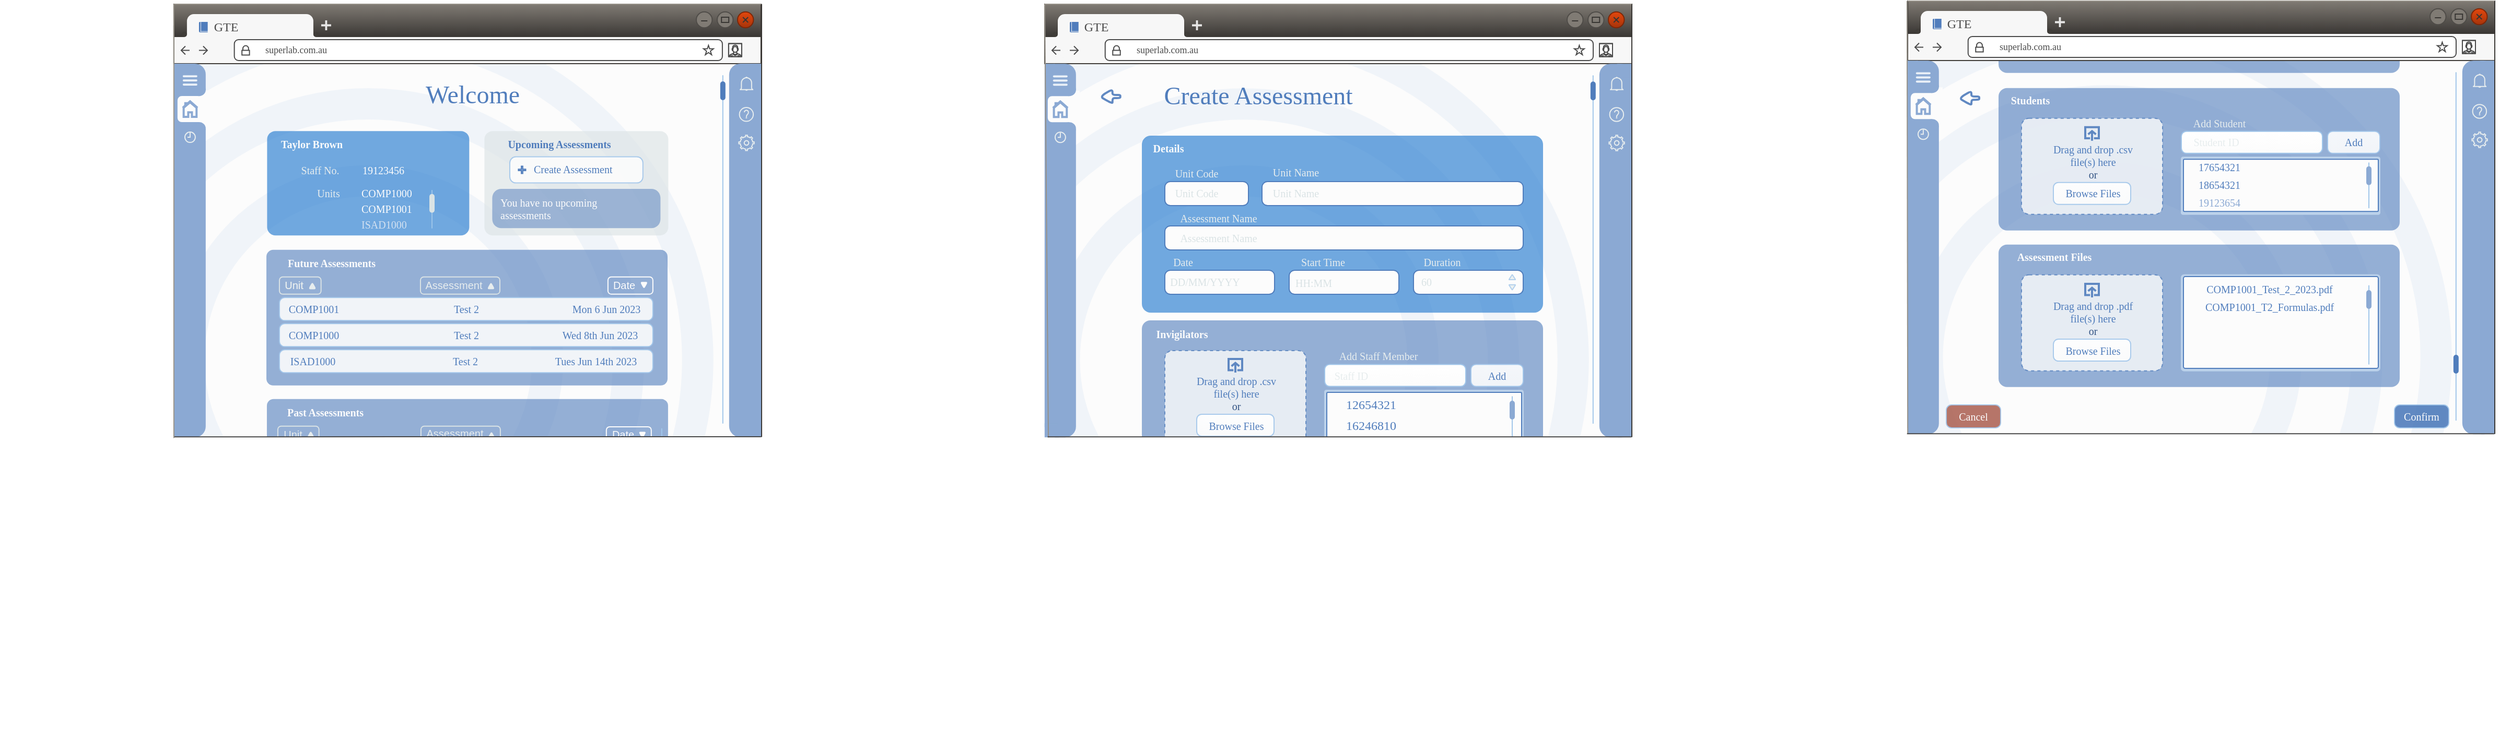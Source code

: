 <mxfile version="18.0.6" type="google" pages="2"><diagram id="PW2RaezCW1jMssdMMPPs" name="Page-1"><mxGraphModel grid="0" page="1" gridSize="10" guides="1" tooltips="1" connect="1" arrows="1" fold="1" pageScale="1" pageWidth="827" pageHeight="1169" background="none" math="0" shadow="0"><root><mxCell id="0"/><mxCell id="1" parent="0"/><mxCell id="HKMtbt-mIi0E1MrCGm3u-412" value="" style="group" vertex="1" connectable="0" parent="1"><mxGeometry x="906.0" y="158.5" width="691.48" height="630.85" as="geometry"/></mxCell><mxCell id="HKMtbt-mIi0E1MrCGm3u-495" value="" style="rounded=0;whiteSpace=wrap;html=1;strokeColor=none;fillColor=#FCFCFC;" vertex="1" parent="HKMtbt-mIi0E1MrCGm3u-412"><mxGeometry x="129" y="27.5" width="562" height="361.5" as="geometry"/></mxCell><mxCell id="HKMtbt-mIi0E1MrCGm3u-413" value="" style="ellipse;whiteSpace=wrap;html=1;aspect=fixed;fontColor=#A7A5C6;strokeColor=#d3e1f1;fillColor=none;gradientColor=#7C79A9;strokeWidth=30;opacity=30;" vertex="1" parent="HKMtbt-mIi0E1MrCGm3u-412"><mxGeometry width="630.85" height="630.85" as="geometry"/></mxCell><mxCell id="HKMtbt-mIi0E1MrCGm3u-414" value="" style="ellipse;whiteSpace=wrap;html=1;aspect=fixed;fontColor=#A7A5C6;strokeColor=#d3e1f1;fillColor=none;gradientColor=#7C79A9;strokeWidth=30;opacity=30;" vertex="1" parent="HKMtbt-mIi0E1MrCGm3u-412"><mxGeometry x="66.538" y="69.974" width="497.773" height="497.773" as="geometry"/></mxCell><mxCell id="HKMtbt-mIi0E1MrCGm3u-415" value="" style="ellipse;whiteSpace=wrap;html=1;aspect=fixed;fontColor=#A7A5C6;strokeColor=#d3e1f1;fillColor=none;gradientColor=#7C79A9;strokeWidth=30;opacity=30;" vertex="1" parent="HKMtbt-mIi0E1MrCGm3u-412"><mxGeometry x="143.748" y="143.759" width="343.343" height="343.343" as="geometry"/></mxCell><mxCell id="HKMtbt-mIi0E1MrCGm3u-416" value="" style="rounded=0;whiteSpace=wrap;html=1;fontColor=#5189C9;fillColor=#FFFFFF;strokeColor=none;" vertex="1" parent="HKMtbt-mIi0E1MrCGm3u-412"><mxGeometry x="-22" y="6" width="151" height="407" as="geometry"/></mxCell><mxCell id="HKMtbt-mIi0E1MrCGm3u-439" value="" style="rounded=1;whiteSpace=wrap;html=1;fontFamily=Verdana;fontSize=10;fontColor=#FCFCFC;strokeColor=none;strokeWidth=1;fillColor=#507DBC;gradientColor=none;gradientDirection=south;arcSize=10;opacity=60;" vertex="1" parent="HKMtbt-mIi0E1MrCGm3u-412"><mxGeometry x="218.47" y="352.93" width="384" height="63.98" as="geometry"/></mxCell><mxCell id="HKMtbt-mIi0E1MrCGm3u-441" value="" style="rounded=1;whiteSpace=wrap;html=1;fontFamily=Verdana;fontSize=10;fontColor=#FCFCFC;strokeColor=none;strokeWidth=1;fillColor=#507DBC;gradientColor=none;gradientDirection=south;arcSize=5;opacity=60;" vertex="1" parent="HKMtbt-mIi0E1MrCGm3u-412"><mxGeometry x="218.0" y="209.93" width="384" height="130" as="geometry"/></mxCell><mxCell id="HKMtbt-mIi0E1MrCGm3u-442" value="&lt;b&gt;&lt;font color=&quot;#fcfcfc&quot;&gt;Future Assessments&lt;br&gt;&lt;/font&gt;&lt;/b&gt;" style="text;html=1;align=center;verticalAlign=middle;resizable=0;points=[];autosize=1;strokeColor=none;fillColor=none;fontSize=10;fontFamily=Verdana;fontColor=#808080;" vertex="1" parent="HKMtbt-mIi0E1MrCGm3u-412"><mxGeometry x="218.0" y="214.43" width="123" height="16" as="geometry"/></mxCell><mxCell id="HKMtbt-mIi0E1MrCGm3u-443" value="" style="rounded=1;whiteSpace=wrap;html=1;fontColor=#5189C9;fillColor=none;strokeColor=#FCFCFC;arcSize=19;" vertex="1" parent="HKMtbt-mIi0E1MrCGm3u-412"><mxGeometry x="544.94" y="235.9" width="43" height="16.47" as="geometry"/></mxCell><mxCell id="HKMtbt-mIi0E1MrCGm3u-444" value="&lt;font color=&quot;#fcfcfc&quot; style=&quot;font-size: 10px; line-height: 1;&quot;&gt;Date&lt;/font&gt;" style="text;html=1;align=center;verticalAlign=middle;resizable=0;points=[];autosize=1;strokeColor=none;fillColor=none;fontColor=#5189C9;" vertex="1" parent="HKMtbt-mIi0E1MrCGm3u-412"><mxGeometry x="544.94" y="234.37" width="31" height="18" as="geometry"/></mxCell><mxCell id="HKMtbt-mIi0E1MrCGm3u-445" value="" style="triangle;whiteSpace=wrap;html=1;fontColor=#5189C9;fillColor=#FCFCFC;rotation=90;strokeColor=none;rounded=1;arcSize=5;" vertex="1" parent="HKMtbt-mIi0E1MrCGm3u-412"><mxGeometry x="575.94" y="240.38" width="7" height="7.51" as="geometry"/></mxCell><mxCell id="HKMtbt-mIi0E1MrCGm3u-446" value="" style="rounded=1;whiteSpace=wrap;html=1;fontColor=#5189C9;fillColor=none;strokeColor=#DAE3E5;arcSize=19;" vertex="1" parent="HKMtbt-mIi0E1MrCGm3u-412"><mxGeometry x="365.47" y="235.9" width="76" height="16.47" as="geometry"/></mxCell><mxCell id="HKMtbt-mIi0E1MrCGm3u-447" value="&lt;font style=&quot;font-size: 10px;&quot;&gt;Assessment&lt;/font&gt;" style="text;html=1;align=center;verticalAlign=middle;resizable=0;points=[];autosize=1;strokeColor=none;fillColor=none;fontColor=#E7EDEE;" vertex="1" parent="HKMtbt-mIi0E1MrCGm3u-412"><mxGeometry x="365.2" y="233.38" width="64" height="20" as="geometry"/></mxCell><mxCell id="HKMtbt-mIi0E1MrCGm3u-448" value="" style="triangle;whiteSpace=wrap;html=1;fontColor=#5189C9;fillColor=#E7EDEE;rotation=-90;strokeColor=none;rounded=1;arcSize=5;" vertex="1" parent="HKMtbt-mIi0E1MrCGm3u-412"><mxGeometry x="429.47" y="240.38" width="7" height="7.51" as="geometry"/></mxCell><mxCell id="HKMtbt-mIi0E1MrCGm3u-451" value="" style="rounded=1;whiteSpace=wrap;html=1;fontFamily=Verdana;fontSize=10;fontColor=#FFFFFF;strokeColor=none;strokeWidth=1;fillColor=#A1C6EA;gradientColor=none;gradientDirection=south;arcSize=50;" vertex="1" parent="HKMtbt-mIi0E1MrCGm3u-412"><mxGeometry x="595.94" y="380.93" width="1" height="38.98" as="geometry"/></mxCell><mxCell id="HKMtbt-mIi0E1MrCGm3u-452" value="" style="rounded=1;whiteSpace=wrap;html=1;fontFamily=Verdana;fontSize=10;fontColor=#FFFFFF;strokeColor=none;strokeWidth=1;fillColor=#DAE3E5;gradientColor=none;gradientDirection=south;arcSize=50;" vertex="1" parent="HKMtbt-mIi0E1MrCGm3u-412"><mxGeometry x="593.94" y="388.93" width="5" height="18" as="geometry"/></mxCell><mxCell id="HKMtbt-mIi0E1MrCGm3u-453" value="" style="rounded=1;whiteSpace=wrap;html=1;fontColor=#5189C9;fillColor=none;strokeColor=#FCFCFC;arcSize=19;" vertex="1" parent="HKMtbt-mIi0E1MrCGm3u-412"><mxGeometry x="543.41" y="379.46" width="43" height="16.47" as="geometry"/></mxCell><mxCell id="HKMtbt-mIi0E1MrCGm3u-454" value="&lt;font color=&quot;#fcfcfc&quot; style=&quot;font-size: 10px; line-height: 1;&quot;&gt;Date&lt;/font&gt;" style="text;html=1;align=center;verticalAlign=middle;resizable=0;points=[];autosize=1;strokeColor=none;fillColor=none;fontColor=#5189C9;" vertex="1" parent="HKMtbt-mIi0E1MrCGm3u-412"><mxGeometry x="543.41" y="377.93" width="31" height="18" as="geometry"/></mxCell><mxCell id="HKMtbt-mIi0E1MrCGm3u-455" value="" style="triangle;whiteSpace=wrap;html=1;fontColor=#5189C9;fillColor=#FCFCFC;rotation=90;strokeColor=none;rounded=1;arcSize=5;" vertex="1" parent="HKMtbt-mIi0E1MrCGm3u-412"><mxGeometry x="574.41" y="383.94" width="7" height="7.51" as="geometry"/></mxCell><mxCell id="HKMtbt-mIi0E1MrCGm3u-456" value="" style="rounded=1;whiteSpace=wrap;html=1;fontColor=#5189C9;fillColor=none;strokeColor=#DAE3E5;arcSize=19;" vertex="1" parent="HKMtbt-mIi0E1MrCGm3u-412"><mxGeometry x="365.94" y="378.9" width="76" height="16.47" as="geometry"/></mxCell><mxCell id="HKMtbt-mIi0E1MrCGm3u-457" value="&lt;font style=&quot;font-size: 10px;&quot;&gt;Assessment&lt;/font&gt;" style="text;html=1;align=center;verticalAlign=middle;resizable=0;points=[];autosize=1;strokeColor=none;fillColor=none;fontColor=#E7EDEE;" vertex="1" parent="HKMtbt-mIi0E1MrCGm3u-412"><mxGeometry x="365.94" y="375.96" width="64" height="20" as="geometry"/></mxCell><mxCell id="HKMtbt-mIi0E1MrCGm3u-458" value="" style="triangle;whiteSpace=wrap;html=1;fontColor=#5189C9;fillColor=#E7EDEE;rotation=-90;strokeColor=none;rounded=1;arcSize=5;" vertex="1" parent="HKMtbt-mIi0E1MrCGm3u-412"><mxGeometry x="429.94" y="383.38" width="7" height="7.51" as="geometry"/></mxCell><mxCell id="HKMtbt-mIi0E1MrCGm3u-462" value="" style="rounded=1;whiteSpace=wrap;html=1;fontFamily=Verdana;fontSize=10;fontColor=#3685D3;strokeColor=none;strokeWidth=1;fillColor=#FCFCFC;gradientColor=none;gradientDirection=north;arcSize=26;opacity=90;" vertex="1" parent="HKMtbt-mIi0E1MrCGm3u-412"><mxGeometry x="228.94" y="398.91" width="357.47" height="22.02" as="geometry"/></mxCell><mxCell id="HKMtbt-mIi0E1MrCGm3u-463" value="&lt;font&gt;COMP1001&lt;/font&gt;" style="text;html=1;align=center;verticalAlign=middle;resizable=0;points=[];autosize=1;strokeColor=none;fillColor=none;fontSize=10;fontFamily=Verdana;fontColor=#FCFCFC;" vertex="1" parent="HKMtbt-mIi0E1MrCGm3u-412"><mxGeometry x="228.94" y="403.396" width="65" height="16" as="geometry"/></mxCell><mxCell id="HKMtbt-mIi0E1MrCGm3u-464" value="&lt;font color=&quot;#ffffff&quot;&gt;Test 1&lt;br&gt;&lt;/font&gt;" style="text;html=1;align=center;verticalAlign=middle;resizable=0;points=[];autosize=1;strokeColor=none;fillColor=none;fontSize=10;fontFamily=Verdana;fontColor=#3685D3;" vertex="1" parent="HKMtbt-mIi0E1MrCGm3u-412"><mxGeometry x="387.67" y="404.619" width="40" height="16" as="geometry"/></mxCell><mxCell id="HKMtbt-mIi0E1MrCGm3u-465" value="&lt;font color=&quot;#ffffff&quot;&gt;Fri 16 Mar 2023&lt;br&gt;&lt;/font&gt;" style="text;html=1;align=center;verticalAlign=middle;resizable=0;points=[];autosize=1;strokeColor=none;fillColor=none;fontSize=10;fontFamily=Verdana;fontColor=#3685D3;" vertex="1" parent="HKMtbt-mIi0E1MrCGm3u-412"><mxGeometry x="496.41" y="403.396" width="90" height="16" as="geometry"/></mxCell><mxCell id="HKMtbt-mIi0E1MrCGm3u-473" value="" style="rounded=1;whiteSpace=wrap;html=1;fontFamily=Verdana;fontSize=10;fontColor=#3685D3;strokeColor=#A1C6EA;strokeWidth=1;fillColor=#FCFCFC;gradientColor=none;gradientDirection=north;arcSize=23;opacity=90;" vertex="1" parent="HKMtbt-mIi0E1MrCGm3u-412"><mxGeometry x="230.47" y="255.66" width="357.47" height="22.02" as="geometry"/></mxCell><mxCell id="HKMtbt-mIi0E1MrCGm3u-474" value="&lt;font&gt;COMP1001&lt;/font&gt;" style="text;html=1;align=center;verticalAlign=middle;resizable=0;points=[];autosize=1;strokeColor=none;fillColor=none;fontSize=10;fontFamily=Verdana;fontColor=#507DBC;" vertex="1" parent="HKMtbt-mIi0E1MrCGm3u-412"><mxGeometry x="230.47" y="258.666" width="65" height="16" as="geometry"/></mxCell><mxCell id="HKMtbt-mIi0E1MrCGm3u-475" value="&lt;font&gt;Test 2&lt;br&gt;&lt;/font&gt;" style="text;html=1;align=center;verticalAlign=middle;resizable=0;points=[];autosize=1;strokeColor=none;fillColor=none;fontSize=10;fontFamily=Verdana;fontColor=#507DBC;" vertex="1" parent="HKMtbt-mIi0E1MrCGm3u-412"><mxGeometry x="389.2" y="258.669" width="40" height="16" as="geometry"/></mxCell><mxCell id="HKMtbt-mIi0E1MrCGm3u-476" value="&lt;font&gt;Mon 6 Jun 2023&lt;br&gt;&lt;/font&gt;" style="text;html=1;align=center;verticalAlign=middle;resizable=0;points=[];autosize=1;strokeColor=none;fillColor=none;fontSize=10;fontFamily=Verdana;fontColor=#507DBC;" vertex="1" parent="HKMtbt-mIi0E1MrCGm3u-412"><mxGeometry x="497.94" y="258.666" width="90" height="16" as="geometry"/></mxCell><mxCell id="HKMtbt-mIi0E1MrCGm3u-477" value="" style="rounded=1;whiteSpace=wrap;html=1;fontFamily=Verdana;fontSize=10;fontColor=#3685D3;strokeColor=#A1C6EA;strokeWidth=1;fillColor=#FCFCFC;gradientColor=none;gradientDirection=north;arcSize=23;opacity=90;" vertex="1" parent="HKMtbt-mIi0E1MrCGm3u-412"><mxGeometry x="230.47" y="280.66" width="357.47" height="22.02" as="geometry"/></mxCell><mxCell id="HKMtbt-mIi0E1MrCGm3u-478" value="&lt;font&gt;COMP1000&lt;/font&gt;" style="text;html=1;align=center;verticalAlign=middle;resizable=0;points=[];autosize=1;strokeColor=none;fillColor=none;fontSize=10;fontFamily=Verdana;fontColor=#507DBC;" vertex="1" parent="HKMtbt-mIi0E1MrCGm3u-412"><mxGeometry x="230.47" y="283.666" width="65" height="16" as="geometry"/></mxCell><mxCell id="HKMtbt-mIi0E1MrCGm3u-479" value="&lt;font&gt;Test 2&lt;br&gt;&lt;/font&gt;" style="text;html=1;align=center;verticalAlign=middle;resizable=0;points=[];autosize=1;strokeColor=none;fillColor=none;fontSize=10;fontFamily=Verdana;fontColor=#507DBC;" vertex="1" parent="HKMtbt-mIi0E1MrCGm3u-412"><mxGeometry x="389.2" y="283.666" width="40" height="16" as="geometry"/></mxCell><mxCell id="HKMtbt-mIi0E1MrCGm3u-480" value="&lt;font&gt;Wed 8th Jun 2023&lt;br&gt;&lt;/font&gt;" style="text;html=1;align=center;verticalAlign=middle;resizable=0;points=[];autosize=1;strokeColor=none;fillColor=none;fontSize=10;fontFamily=Verdana;fontColor=#507DBC;" vertex="1" parent="HKMtbt-mIi0E1MrCGm3u-412"><mxGeometry x="486.94" y="283.666" width="101" height="16" as="geometry"/></mxCell><mxCell id="HKMtbt-mIi0E1MrCGm3u-481" value="" style="rounded=1;whiteSpace=wrap;html=1;fontFamily=Verdana;fontSize=10;fontColor=#3685D3;strokeColor=#A1C6EA;strokeWidth=1;fillColor=#FCFCFC;gradientColor=none;gradientDirection=north;arcSize=23;opacity=90;" vertex="1" parent="HKMtbt-mIi0E1MrCGm3u-412"><mxGeometry x="230.47" y="305.66" width="357.47" height="22.02" as="geometry"/></mxCell><mxCell id="HKMtbt-mIi0E1MrCGm3u-482" value="&lt;font&gt;Tues Jun 14th 2023&lt;br&gt;&lt;/font&gt;" style="text;html=1;align=center;verticalAlign=middle;resizable=0;points=[];autosize=1;strokeColor=none;fillColor=none;fontSize=10;fontFamily=Verdana;fontColor=#507DBC;" vertex="1" parent="HKMtbt-mIi0E1MrCGm3u-412"><mxGeometry x="478.94" y="308.666" width="109" height="16" as="geometry"/></mxCell><mxCell id="HKMtbt-mIi0E1MrCGm3u-483" value="&lt;font&gt;ISAD1000&lt;/font&gt;" style="text;html=1;align=center;verticalAlign=middle;resizable=0;points=[];autosize=1;strokeColor=none;fillColor=none;fontSize=10;fontFamily=Verdana;fontColor=#507DBC;" vertex="1" parent="HKMtbt-mIi0E1MrCGm3u-412"><mxGeometry x="231.47" y="308.666" width="61" height="16" as="geometry"/></mxCell><mxCell id="HKMtbt-mIi0E1MrCGm3u-484" value="&lt;font&gt;Test 2&lt;br&gt;&lt;/font&gt;" style="text;html=1;align=center;verticalAlign=middle;resizable=0;points=[];autosize=1;strokeColor=none;fillColor=none;fontSize=10;fontFamily=Verdana;fontColor=#507DBC;" vertex="1" parent="HKMtbt-mIi0E1MrCGm3u-412"><mxGeometry x="388.2" y="308.666" width="40" height="16" as="geometry"/></mxCell><mxCell id="HKMtbt-mIi0E1MrCGm3u-485" value="" style="rounded=1;whiteSpace=wrap;html=1;fontColor=#5189C9;fillColor=none;strokeColor=#DAE3E5;arcSize=19;" vertex="1" parent="HKMtbt-mIi0E1MrCGm3u-412"><mxGeometry x="230.47" y="235.91" width="39.84" height="16.47" as="geometry"/></mxCell><mxCell id="HKMtbt-mIi0E1MrCGm3u-486" value="&lt;font style=&quot;font-size: 10px;&quot;&gt;Unit&lt;/font&gt;" style="text;html=1;align=center;verticalAlign=middle;resizable=0;points=[];autosize=1;strokeColor=none;fillColor=none;fontColor=#E7EDEE;" vertex="1" parent="HKMtbt-mIi0E1MrCGm3u-412"><mxGeometry x="230.47" y="233.38" width="28" height="20" as="geometry"/></mxCell><mxCell id="HKMtbt-mIi0E1MrCGm3u-487" value="" style="triangle;whiteSpace=wrap;html=1;fontColor=#5189C9;fillColor=#E7EDEE;rotation=-90;strokeColor=none;rounded=1;arcSize=5;" vertex="1" parent="HKMtbt-mIi0E1MrCGm3u-412"><mxGeometry x="258.47" y="240.38" width="7" height="7.51" as="geometry"/></mxCell><mxCell id="HKMtbt-mIi0E1MrCGm3u-488" value="" style="rounded=1;whiteSpace=wrap;html=1;fontColor=#5189C9;fillColor=none;strokeColor=#DAE3E5;arcSize=19;" vertex="1" parent="HKMtbt-mIi0E1MrCGm3u-412"><mxGeometry x="228.94" y="378.91" width="39.37" height="16.47" as="geometry"/></mxCell><mxCell id="HKMtbt-mIi0E1MrCGm3u-489" value="&lt;font style=&quot;font-size: 10px;&quot;&gt;Unit&lt;/font&gt;" style="text;html=1;align=center;verticalAlign=middle;resizable=0;points=[];autosize=1;strokeColor=none;fillColor=none;fontColor=#E7EDEE;" vertex="1" parent="HKMtbt-mIi0E1MrCGm3u-412"><mxGeometry x="228.94" y="376.38" width="28" height="20" as="geometry"/></mxCell><mxCell id="HKMtbt-mIi0E1MrCGm3u-490" value="" style="triangle;whiteSpace=wrap;html=1;fontColor=#5189C9;fillColor=#E7EDEE;rotation=-90;strokeColor=none;rounded=1;arcSize=5;" vertex="1" parent="HKMtbt-mIi0E1MrCGm3u-412"><mxGeometry x="256.94" y="382.88" width="7" height="7.51" as="geometry"/></mxCell><mxCell id="HKMtbt-mIi0E1MrCGm3u-491" value="&lt;b&gt;&lt;font color=&quot;#fcfcfc&quot;&gt;Past Assessments&lt;br&gt;&lt;/font&gt;&lt;/b&gt;" style="text;html=1;align=center;verticalAlign=middle;resizable=0;points=[];autosize=1;strokeColor=none;fillColor=none;fontSize=10;fontFamily=Verdana;fontColor=#808080;" vertex="1" parent="HKMtbt-mIi0E1MrCGm3u-412"><mxGeometry x="218.47" y="357.33" width="111" height="16" as="geometry"/></mxCell><mxCell id="HKMtbt-mIi0E1MrCGm3u-492" value="&lt;font style=&quot;font-size: 10px;&quot;&gt;Unit&lt;/font&gt;" style="text;html=1;align=center;verticalAlign=middle;resizable=0;points=[];autosize=1;strokeColor=none;fillColor=none;fontColor=#E7EDEE;" vertex="1" parent="HKMtbt-mIi0E1MrCGm3u-412"><mxGeometry x="230.47" y="233.38" width="28" height="20" as="geometry"/></mxCell><mxCell id="HKMtbt-mIi0E1MrCGm3u-493" value="" style="triangle;whiteSpace=wrap;html=1;fontColor=#5189C9;fillColor=#E7EDEE;rotation=-90;strokeColor=none;rounded=1;arcSize=5;" vertex="1" parent="HKMtbt-mIi0E1MrCGm3u-412"><mxGeometry x="258.47" y="240.38" width="7" height="7.51" as="geometry"/></mxCell><mxCell id="o6AUKAIFry29xvKJ8VBY-326" value="" style="rounded=0;whiteSpace=wrap;html=1;strokeColor=#403D39;fillColor=#F7F7F7;" vertex="1" parent="HKMtbt-mIi0E1MrCGm3u-412"><mxGeometry x="129.45" y="-4.5" width="562" height="36" as="geometry"/></mxCell><mxCell id="o6AUKAIFry29xvKJ8VBY-327" value="" style="rounded=0;whiteSpace=wrap;html=1;fillColor=#807B74;strokeColor=#3B3835;gradientColor=#3B3835;gradientDirection=south;" vertex="1" parent="HKMtbt-mIi0E1MrCGm3u-412"><mxGeometry x="129.45" y="-25.5" width="562.03" height="31" as="geometry"/></mxCell><mxCell id="o6AUKAIFry29xvKJ8VBY-328" value="" style="ellipse;whiteSpace=wrap;html=1;aspect=fixed;strokeColor=#7D2708;fillColor=#E3470E;gradientColor=#A6340A;" vertex="1" parent="HKMtbt-mIi0E1MrCGm3u-412"><mxGeometry x="668.97" y="-18.12" width="15.24" height="15.24" as="geometry"/></mxCell><mxCell id="o6AUKAIFry29xvKJ8VBY-329" value="" style="ellipse;whiteSpace=wrap;html=1;aspect=fixed;strokeColor=#4F4C48;fillColor=#807B74;gradientColor=none;" vertex="1" parent="HKMtbt-mIi0E1MrCGm3u-412"><mxGeometry x="649.48" y="-18.12" width="15.24" height="15.24" as="geometry"/></mxCell><mxCell id="o6AUKAIFry29xvKJ8VBY-330" value="" style="ellipse;whiteSpace=wrap;html=1;aspect=fixed;strokeColor=#4F4C48;fillColor=#807B74;gradientColor=none;" vertex="1" parent="HKMtbt-mIi0E1MrCGm3u-412"><mxGeometry x="629.48" y="-18.12" width="15.24" height="15.24" as="geometry"/></mxCell><mxCell id="o6AUKAIFry29xvKJ8VBY-331" value="" style="endArrow=none;html=1;rounded=0;fontColor=#C9C9C9;strokeColor=#969188;strokeWidth=1;" edge="1" parent="HKMtbt-mIi0E1MrCGm3u-412"><mxGeometry width="50" height="50" relative="1" as="geometry"><mxPoint x="129.45" y="-25.5" as="sourcePoint"/><mxPoint x="691.45" y="-25.5" as="targetPoint"/></mxGeometry></mxCell><mxCell id="o6AUKAIFry29xvKJ8VBY-332" value="" style="endArrow=none;html=1;rounded=0;fontColor=#C9C9C9;strokeColor=#383633;strokeWidth=1;" edge="1" parent="HKMtbt-mIi0E1MrCGm3u-412"><mxGeometry width="50" height="50" relative="1" as="geometry"><mxPoint x="674.09" y="-8" as="sourcePoint"/><mxPoint x="679.09" y="-13" as="targetPoint"/></mxGeometry></mxCell><mxCell id="o6AUKAIFry29xvKJ8VBY-333" value="" style="endArrow=none;html=1;rounded=0;fontColor=#C9C9C9;strokeColor=#383633;strokeWidth=1;" edge="1" parent="HKMtbt-mIi0E1MrCGm3u-412"><mxGeometry width="50" height="50" relative="1" as="geometry"><mxPoint x="679.09" y="-8" as="sourcePoint"/><mxPoint x="674.09" y="-13" as="targetPoint"/></mxGeometry></mxCell><mxCell id="o6AUKAIFry29xvKJ8VBY-334" value="" style="rounded=0;whiteSpace=wrap;html=1;fontColor=#C9C9C9;strokeColor=#383633;strokeWidth=1;fillColor=none;gradientColor=#3B3835;gradientDirection=south;" vertex="1" parent="HKMtbt-mIi0E1MrCGm3u-412"><mxGeometry x="653.6" y="-13" width="7" height="5" as="geometry"/></mxCell><mxCell id="o6AUKAIFry29xvKJ8VBY-335" value="" style="endArrow=none;html=1;rounded=0;fontColor=#C9C9C9;strokeColor=#383633;strokeWidth=1;" edge="1" parent="HKMtbt-mIi0E1MrCGm3u-412"><mxGeometry width="50" height="50" relative="1" as="geometry"><mxPoint x="634.1" y="-9.5" as="sourcePoint"/><mxPoint x="640.1" y="-9.5" as="targetPoint"/></mxGeometry></mxCell><mxCell id="o6AUKAIFry29xvKJ8VBY-336" value="" style="rounded=1;whiteSpace=wrap;html=1;strokeColor=#F7F7F7;fillColor=#F7F7F7;" vertex="1" parent="HKMtbt-mIi0E1MrCGm3u-412"><mxGeometry x="142.45" y="-15.5" width="120" height="41" as="geometry"/></mxCell><mxCell id="o6AUKAIFry29xvKJ8VBY-338" value="" style="sketch=0;pointerEvents=1;shadow=0;dashed=0;html=1;strokeColor=none;fillColor=#507DBC;labelPosition=center;verticalLabelPosition=bottom;verticalAlign=top;outlineConnect=0;align=center;shape=mxgraph.office.concepts.book_journal;" vertex="1" parent="HKMtbt-mIi0E1MrCGm3u-412"><mxGeometry x="153.45" y="-8.5" width="8.37" height="10" as="geometry"/></mxCell><mxCell id="o6AUKAIFry29xvKJ8VBY-339" value="" style="rounded=0;whiteSpace=wrap;html=1;strokeColor=none;fillColor=#F7F7F7;" vertex="1" parent="HKMtbt-mIi0E1MrCGm3u-412"><mxGeometry x="262.45" y="3.5" width="3" height="3" as="geometry"/></mxCell><mxCell id="o6AUKAIFry29xvKJ8VBY-340" value="" style="ellipse;whiteSpace=wrap;html=1;aspect=fixed;strokeColor=#403D39;fillColor=#403D39;" vertex="1" parent="HKMtbt-mIi0E1MrCGm3u-412"><mxGeometry x="263.45" y="1.5" width="4" height="4" as="geometry"/></mxCell><mxCell id="o6AUKAIFry29xvKJ8VBY-341" value="" style="rounded=0;whiteSpace=wrap;html=1;strokeColor=none;fillColor=#F7F7F7;" vertex="1" parent="HKMtbt-mIi0E1MrCGm3u-412"><mxGeometry x="139.45" y="3.5" width="3" height="3" as="geometry"/></mxCell><mxCell id="o6AUKAIFry29xvKJ8VBY-342" value="" style="ellipse;whiteSpace=wrap;html=1;aspect=fixed;strokeColor=#403D39;fillColor=#403D39;" vertex="1" parent="HKMtbt-mIi0E1MrCGm3u-412"><mxGeometry x="137.45" y="1.5" width="4" height="4" as="geometry"/></mxCell><mxCell id="o6AUKAIFry29xvKJ8VBY-343" value="" style="shape=image;html=1;verticalAlign=top;verticalLabelPosition=bottom;labelBackgroundColor=#ffffff;imageAspect=0;aspect=fixed;image=https://cdn1.iconfinder.com/data/icons/material-core/16/refresh-128.png;fontFamily=Verdana;fontSize=9;opacity=70;" vertex="1" parent="HKMtbt-mIi0E1MrCGm3u-412"><mxGeometry x="170.45" y="14.25" width="9" height="9" as="geometry"/></mxCell><mxCell id="o6AUKAIFry29xvKJ8VBY-344" value="" style="shape=image;html=1;verticalAlign=top;verticalLabelPosition=bottom;labelBackgroundColor=#ffffff;imageAspect=0;aspect=fixed;image=https://cdn4.iconfinder.com/data/icons/essential-app-1/16/dot-more-menu-hide-128.png;fontFamily=Verdana;fontSize=9;rotation=90;opacity=70;" vertex="1" parent="HKMtbt-mIi0E1MrCGm3u-412"><mxGeometry x="678.26" y="14.5" width="8" height="8" as="geometry"/></mxCell><mxCell id="o6AUKAIFry29xvKJ8VBY-345" value="" style="group" vertex="1" connectable="0" parent="HKMtbt-mIi0E1MrCGm3u-412"><mxGeometry x="153.45" y="18.75" width="8" as="geometry"/></mxCell><mxCell id="o6AUKAIFry29xvKJ8VBY-346" value="" style="group" vertex="1" connectable="0" parent="o6AUKAIFry29xvKJ8VBY-345"><mxGeometry width="8" as="geometry"/></mxCell><mxCell id="o6AUKAIFry29xvKJ8VBY-347" value="" style="endArrow=none;html=1;rounded=0;fontFamily=Verdana;fontSize=9;strokeColor=#4A4A4A;" edge="1" parent="o6AUKAIFry29xvKJ8VBY-346"><mxGeometry width="50" height="50" relative="1" as="geometry"><mxPoint x="8" as="sourcePoint"/><mxPoint as="targetPoint"/></mxGeometry></mxCell><mxCell id="o6AUKAIFry29xvKJ8VBY-348" value="" style="endArrow=none;html=1;rounded=0;fontFamily=Verdana;fontSize=9;strokeColor=#4A4A4A;" edge="1" parent="o6AUKAIFry29xvKJ8VBY-346"><mxGeometry width="50" height="50" relative="1" as="geometry"><mxPoint x="4" y="4" as="sourcePoint"/><mxPoint x="4" y="-4" as="targetPoint"/><Array as="points"><mxPoint x="8"/></Array></mxGeometry></mxCell><mxCell id="o6AUKAIFry29xvKJ8VBY-349" value="" style="group;rotation=-180;" vertex="1" connectable="0" parent="HKMtbt-mIi0E1MrCGm3u-412"><mxGeometry x="136.45" y="18.75" width="8" as="geometry"/></mxCell><mxCell id="o6AUKAIFry29xvKJ8VBY-350" value="" style="group;rotation=-180;" vertex="1" connectable="0" parent="o6AUKAIFry29xvKJ8VBY-349"><mxGeometry width="8" as="geometry"/></mxCell><mxCell id="o6AUKAIFry29xvKJ8VBY-351" value="" style="endArrow=none;html=1;rounded=0;fontFamily=Verdana;fontSize=9;strokeColor=#4A4A4A;" edge="1" parent="o6AUKAIFry29xvKJ8VBY-350"><mxGeometry width="50" height="50" relative="1" as="geometry"><mxPoint as="sourcePoint"/><mxPoint x="8" as="targetPoint"/></mxGeometry></mxCell><mxCell id="o6AUKAIFry29xvKJ8VBY-352" value="" style="endArrow=none;html=1;rounded=0;fontFamily=Verdana;fontSize=9;strokeColor=#4A4A4A;" edge="1" parent="o6AUKAIFry29xvKJ8VBY-350"><mxGeometry width="50" height="50" relative="1" as="geometry"><mxPoint x="4" y="-4" as="sourcePoint"/><mxPoint x="4" y="4" as="targetPoint"/><Array as="points"><mxPoint/></Array></mxGeometry></mxCell><mxCell id="o6AUKAIFry29xvKJ8VBY-353" value="" style="rounded=1;whiteSpace=wrap;html=1;fontFamily=Verdana;fontSize=9;strokeColor=#4A4A4A;arcSize=20;" vertex="1" parent="HKMtbt-mIi0E1MrCGm3u-412"><mxGeometry x="187.32" y="8.5" width="467.13" height="20" as="geometry"/></mxCell><mxCell id="o6AUKAIFry29xvKJ8VBY-354" value="" style="verticalLabelPosition=bottom;verticalAlign=top;html=1;shape=mxgraph.basic.star;fontFamily=Verdana;fontSize=9;strokeColor=#4A4A4A;" vertex="1" parent="HKMtbt-mIi0E1MrCGm3u-412"><mxGeometry x="636.42" y="14" width="9.47" height="9" as="geometry"/></mxCell><mxCell id="o6AUKAIFry29xvKJ8VBY-355" value="&lt;font color=&quot;#4a4a4a&quot;&gt;superlab.com.au&lt;/font&gt;" style="text;html=1;align=center;verticalAlign=middle;resizable=0;points=[];autosize=1;strokeColor=none;fillColor=none;fontSize=9;fontFamily=Verdana;" vertex="1" parent="HKMtbt-mIi0E1MrCGm3u-412"><mxGeometry x="203.95" y="11.25" width="85" height="15" as="geometry"/></mxCell><mxCell id="o6AUKAIFry29xvKJ8VBY-356" value="" style="html=1;verticalLabelPosition=bottom;align=center;labelBackgroundColor=#ffffff;verticalAlign=top;strokeWidth=1;strokeColor=#4A4A4A;shadow=0;dashed=0;shape=mxgraph.ios7.icons.locked;fontFamily=Verdana;fontSize=9;" vertex="1" parent="HKMtbt-mIi0E1MrCGm3u-412"><mxGeometry x="194.59" y="14.25" width="7.2" height="9" as="geometry"/></mxCell><mxCell id="o6AUKAIFry29xvKJ8VBY-357" value="" style="verticalLabelPosition=bottom;shadow=0;dashed=0;align=center;html=1;verticalAlign=top;strokeWidth=1;shape=mxgraph.mockup.containers.userMale;strokeColor=#4A4A4A;strokeColor2=#4A4A4A;fontFamily=Verdana;fontSize=9;fontColor=#4A4A4A;fillColor=none;perimeter=rectanglePerimeter;" vertex="1" parent="HKMtbt-mIi0E1MrCGm3u-412"><mxGeometry x="660.45" y="12.25" width="12.5" height="12.5" as="geometry"/></mxCell><mxCell id="o6AUKAIFry29xvKJ8VBY-358" value="" style="shape=cross;whiteSpace=wrap;html=1;fontFamily=Verdana;fontSize=9;fontColor=#4A4A4A;strokeColor=none;strokeWidth=1;fillColor=#F7F7F7;opacity=90;" vertex="1" parent="HKMtbt-mIi0E1MrCGm3u-412"><mxGeometry x="270.45" y="-10" width="9.5" height="9.5" as="geometry"/></mxCell><mxCell id="HKMtbt-mIi0E1MrCGm3u-424" value="" style="rounded=1;whiteSpace=wrap;html=1;strokeColor=#8BA9D3;arcSize=34;gradientColor=none;gradientDirection=east;fillColor=#8BA9D3;" vertex="1" parent="1"><mxGeometry x="1036.41" y="190.5" width="29" height="357" as="geometry"/></mxCell><mxCell id="HKMtbt-mIi0E1MrCGm3u-418" value="" style="rounded=1;whiteSpace=wrap;html=1;strokeColor=#8BA9D3;arcSize=34;gradientColor=none;gradientDirection=east;fillColor=#8BA9D3;" vertex="1" parent="1"><mxGeometry x="1567.41" y="190.5" width="30" height="357" as="geometry"/></mxCell><mxCell id="HKMtbt-mIi0E1MrCGm3u-419" value="" style="whiteSpace=wrap;html=1;aspect=fixed;fontColor=#474747;strokeColor=#8BA9D3;fillColor=#8BA9D3;" vertex="1" parent="1"><mxGeometry x="1585.41" y="535.5" width="12" height="12" as="geometry"/></mxCell><mxCell id="HKMtbt-mIi0E1MrCGm3u-420" value="" style="whiteSpace=wrap;html=1;aspect=fixed;fontColor=#474747;strokeColor=#8BA9D3;fillColor=#8BA9D3;" vertex="1" parent="1"><mxGeometry x="1584.41" y="190.5" width="13" height="13" as="geometry"/></mxCell><mxCell id="HKMtbt-mIi0E1MrCGm3u-421" value="" style="html=1;verticalLabelPosition=bottom;align=center;labelBackgroundColor=#ffffff;verticalAlign=top;strokeWidth=1;strokeColor=#E7EDEE;shadow=0;dashed=0;shape=mxgraph.ios7.icons.bell;rounded=1;fontFamily=Verdana;fontSize=11;fontColor=#6E6E6E;fillColor=none;gradientColor=none;gradientDirection=east;" vertex="1" parent="1"><mxGeometry x="1577.05" y="203" width="13.01" height="12.53" as="geometry"/></mxCell><mxCell id="HKMtbt-mIi0E1MrCGm3u-422" value="" style="html=1;verticalLabelPosition=bottom;align=center;labelBackgroundColor=#ffffff;verticalAlign=top;strokeWidth=1;strokeColor=#E7EDEE;shadow=0;dashed=0;shape=mxgraph.ios7.icons.help;rounded=1;fontFamily=Verdana;fontSize=11;fontColor=#6E6E6E;fillColor=none;gradientColor=none;gradientDirection=east;" vertex="1" parent="1"><mxGeometry x="1576.81" y="232" width="13.25" height="13.25" as="geometry"/></mxCell><mxCell id="HKMtbt-mIi0E1MrCGm3u-425" value="" style="rounded=1;whiteSpace=wrap;html=1;labelBackgroundColor=#6E6E6E;sketch=0;fontFamily=Verdana;fontSize=11;fontColor=#507DBC;strokeColor=#FCFCFC;strokeWidth=1;fillColor=#FCFCFC;gradientColor=none;gradientDirection=east;" vertex="1" parent="1"><mxGeometry x="1039.41" y="221.55" width="33.03" height="24" as="geometry"/></mxCell><mxCell id="HKMtbt-mIi0E1MrCGm3u-426" value="" style="whiteSpace=wrap;html=1;aspect=fixed;fontColor=#474747;strokeColor=#8BA9D3;fillColor=#8BA9D3;" vertex="1" parent="1"><mxGeometry x="1036.41" y="535" width="12.5" height="12.5" as="geometry"/></mxCell><mxCell id="HKMtbt-mIi0E1MrCGm3u-427" value="" style="whiteSpace=wrap;html=1;aspect=fixed;fontColor=#474747;strokeColor=#8BA9D3;fillColor=#8BA9D3;" vertex="1" parent="1"><mxGeometry x="1036.41" y="190.5" width="9" height="9" as="geometry"/></mxCell><mxCell id="HKMtbt-mIi0E1MrCGm3u-428" value="" style="rounded=1;whiteSpace=wrap;html=1;fontFamily=Verdana;fontSize=11;fontColor=#6E6E6E;strokeColor=none;strokeWidth=1;fillColor=#fcfcfc;gradientColor=#D3E1F1;gradientDirection=north;arcSize=50;" vertex="1" parent="1"><mxGeometry x="1043.91" y="201" width="14" height="2" as="geometry"/></mxCell><mxCell id="HKMtbt-mIi0E1MrCGm3u-429" value="" style="rounded=1;whiteSpace=wrap;html=1;fontFamily=Verdana;fontSize=11;fontColor=#6E6E6E;strokeColor=none;strokeWidth=1;fillColor=#fcfcfc;gradientColor=#D3E1F1;gradientDirection=north;arcSize=50;" vertex="1" parent="1"><mxGeometry x="1043.91" y="205" width="14" height="2" as="geometry"/></mxCell><mxCell id="HKMtbt-mIi0E1MrCGm3u-430" value="" style="html=1;verticalLabelPosition=bottom;align=center;labelBackgroundColor=#ffffff;verticalAlign=top;strokeWidth=1;strokeColor=#E7EDEE;shadow=0;dashed=0;shape=mxgraph.ios7.icons.clock;fontFamily=Verdana;fontSize=11;fontColor=#474747;fillColor=none;" vertex="1" parent="1"><mxGeometry x="1045.97" y="255.53" width="9.98" height="9.98" as="geometry"/></mxCell><mxCell id="HKMtbt-mIi0E1MrCGm3u-431" value="" style="html=1;verticalLabelPosition=bottom;align=center;labelBackgroundColor=#ffffff;verticalAlign=top;strokeWidth=2;strokeColor=#8BA9D3;shadow=0;dashed=0;shape=mxgraph.ios7.icons.home;fontFamily=Verdana;fontSize=11;fontColor=#474747;fillColor=none;" vertex="1" parent="1"><mxGeometry x="1043.91" y="226.06" width="14.1" height="14.99" as="geometry"/></mxCell><mxCell id="HKMtbt-mIi0E1MrCGm3u-432" value="" style="rounded=0;whiteSpace=wrap;html=1;fontColor=#FCFCFC;strokeColor=none;strokeWidth=1;fillColor=#FCFCFC;gradientColor=none;gradientDirection=south;" vertex="1" parent="1"><mxGeometry x="1059.41" y="215.53" width="10.03" height="37" as="geometry"/></mxCell><mxCell id="HKMtbt-mIi0E1MrCGm3u-433" value="" style="ellipse;whiteSpace=wrap;html=1;fontColor=#FCFCFC;strokeColor=#8BA9D3;strokeWidth=1;fillColor=#8BA9D3;gradientColor=none;gradientDirection=south;" vertex="1" parent="1"><mxGeometry x="1053.44" y="209.58" width="11.97" height="11" as="geometry"/></mxCell><mxCell id="HKMtbt-mIi0E1MrCGm3u-434" value="" style="ellipse;whiteSpace=wrap;html=1;fontColor=#FCFCFC;strokeColor=#8BA9D3;strokeWidth=1;fillColor=#8BA9D3;gradientColor=none;gradientDirection=south;" vertex="1" parent="1"><mxGeometry x="1053.44" y="246.53" width="11.97" height="11" as="geometry"/></mxCell><mxCell id="HKMtbt-mIi0E1MrCGm3u-435" value="&lt;font color=&quot;#507dbc&quot; style=&quot;font-size: 24px;&quot; face=&quot;Verdana&quot;&gt;Welcome&lt;/font&gt;" style="text;html=1;align=center;verticalAlign=middle;resizable=0;points=[];autosize=1;strokeColor=none;fillColor=none;fontColor=#FCFCFC;" vertex="1" parent="1"><mxGeometry x="1261.94" y="208.5" width="118" height="23" as="geometry"/></mxCell><mxCell id="HKMtbt-mIi0E1MrCGm3u-436" value="" style="rounded=1;whiteSpace=wrap;html=1;fontFamily=Verdana;fontSize=10;fontColor=#FFFFFF;strokeColor=none;strokeWidth=1;fillColor=#A1C6EA;gradientColor=none;gradientDirection=south;arcSize=50;" vertex="1" parent="1"><mxGeometry x="1560.41" y="201" width="1" height="334" as="geometry"/></mxCell><mxCell id="HKMtbt-mIi0E1MrCGm3u-437" value="" style="rounded=1;whiteSpace=wrap;html=1;fontFamily=Verdana;fontSize=10;fontColor=#FFFFFF;strokeColor=none;strokeWidth=1;fillColor=#507DBC;gradientColor=none;gradientDirection=south;arcSize=50;" vertex="1" parent="1"><mxGeometry x="1558.41" y="207" width="5" height="18" as="geometry"/></mxCell><mxCell id="HKMtbt-mIi0E1MrCGm3u-438" value="" style="html=1;verticalLabelPosition=bottom;align=center;labelBackgroundColor=#ffffff;verticalAlign=top;strokeWidth=1;strokeColor=#E7EDEE;shadow=0;dashed=0;shape=mxgraph.ios7.icons.settings;fontFamily=Verdana;fontSize=10;fontColor=#FCFCFC;fillColor=none;gradientColor=none;gradientDirection=south;" vertex="1" parent="1"><mxGeometry x="1576.22" y="258.59" width="14.66" height="14.66" as="geometry"/></mxCell><mxCell id="HKMtbt-mIi0E1MrCGm3u-440" value="" style="rounded=1;whiteSpace=wrap;html=1;fontFamily=Verdana;fontSize=10;fontColor=#808080;strokeColor=none;strokeWidth=1;fillColor=#3685D3;gradientColor=none;gradientDirection=south;arcSize=8;opacity=70;" vertex="1" parent="1"><mxGeometry x="1124.69" y="254.58" width="193.47" height="100" as="geometry"/></mxCell><mxCell id="HKMtbt-mIi0E1MrCGm3u-449" value="Units" style="text;html=1;align=center;verticalAlign=middle;resizable=0;points=[];autosize=1;strokeColor=none;fillColor=none;fontSize=10;fontFamily=Verdana;fontColor=#E7EDEE;" vertex="1" parent="1"><mxGeometry x="1164.92" y="305.84" width="36" height="16" as="geometry"/></mxCell><mxCell id="HKMtbt-mIi0E1MrCGm3u-450" value="&lt;p style=&quot;line-height: 1.5;&quot;&gt;COMP1000&lt;br&gt;COMP1001&lt;br&gt;&lt;font color=&quot;#d3e1f1&quot;&gt;ISAD1000&lt;/font&gt;&lt;/p&gt;" style="text;html=1;align=left;verticalAlign=middle;resizable=0;points=[];autosize=1;strokeColor=none;fillColor=none;fontSize=10;fontFamily=Verdana;fontColor=#FCFCFC;spacingBottom=0;spacingTop=0;" vertex="1" parent="1"><mxGeometry x="1212.92" y="294.34" width="65" height="69" as="geometry"/></mxCell><mxCell id="HKMtbt-mIi0E1MrCGm3u-459" value="Staff No." style="text;html=1;align=center;verticalAlign=middle;resizable=0;points=[];autosize=1;strokeColor=none;fillColor=none;fontSize=10;fontFamily=Verdana;fontColor=#E7EDEE;" vertex="1" parent="1"><mxGeometry x="1148.43" y="284.33" width="54" height="16" as="geometry"/></mxCell><mxCell id="HKMtbt-mIi0E1MrCGm3u-460" value="19123456" style="text;html=1;align=left;verticalAlign=middle;resizable=0;points=[];autosize=1;strokeColor=none;fillColor=none;fontSize=10;fontFamily=Verdana;fontColor=#FCFCFC;" vertex="1" parent="1"><mxGeometry x="1214.43" y="284.33" width="61" height="16" as="geometry"/></mxCell><mxCell id="HKMtbt-mIi0E1MrCGm3u-461" value="&lt;font color=&quot;#fcfcfc&quot;&gt;&lt;b&gt;Taylor Brown&lt;/b&gt;&lt;/font&gt;" style="text;html=1;align=center;verticalAlign=middle;resizable=0;points=[];autosize=1;strokeColor=none;fillColor=none;fontSize=10;fontFamily=Verdana;fontColor=#808080;" vertex="1" parent="1"><mxGeometry x="1124.63" y="259.09" width="85" height="16" as="geometry"/></mxCell><mxCell id="HKMtbt-mIi0E1MrCGm3u-466" value="" style="rounded=0;whiteSpace=wrap;html=1;fontColor=#5189C9;fillColor=#FFFFFF;strokeColor=none;" vertex="1" parent="1"><mxGeometry x="869" y="547.58" width="708" height="280.42" as="geometry"/></mxCell><mxCell id="HKMtbt-mIi0E1MrCGm3u-467" value="" style="endArrow=none;html=1;rounded=0;fontColor=#5189C9;entryX=1;entryY=1;entryDx=0;entryDy=0;exitX=0.235;exitY=0;exitDx=0;exitDy=0;strokeColor=#474747;exitPerimeter=0;" edge="1" parent="1" source="HKMtbt-mIi0E1MrCGm3u-466" target="HKMtbt-mIi0E1MrCGm3u-419"><mxGeometry width="50" height="50" relative="1" as="geometry"><mxPoint x="1328.41" y="549" as="sourcePoint"/><mxPoint x="1378.41" y="499" as="targetPoint"/></mxGeometry></mxCell><mxCell id="HKMtbt-mIi0E1MrCGm3u-468" value="" style="rounded=1;whiteSpace=wrap;html=1;fontFamily=Verdana;fontSize=10;fontColor=#808080;strokeColor=none;strokeWidth=1;fillColor=#DAE3E5;gradientColor=none;gradientDirection=south;arcSize=8;opacity=60;" vertex="1" parent="1"><mxGeometry x="1332.69" y="254.58" width="176" height="100" as="geometry"/></mxCell><mxCell id="HKMtbt-mIi0E1MrCGm3u-469" value="&lt;b style=&quot;&quot;&gt;&lt;font color=&quot;#507dbc&quot;&gt;Upcoming Assessments&lt;/font&gt;&lt;/b&gt;" style="text;html=1;align=center;verticalAlign=middle;resizable=0;points=[];autosize=1;strokeColor=none;fillColor=none;fontSize=10;fontFamily=Verdana;fontColor=#808080;" vertex="1" parent="1"><mxGeometry x="1333.16" y="259.09" width="142" height="16" as="geometry"/></mxCell><mxCell id="HKMtbt-mIi0E1MrCGm3u-470" value="" style="rounded=1;whiteSpace=wrap;html=1;fontFamily=Verdana;fontSize=10;fontColor=#3685D3;strokeColor=none;strokeWidth=1;fillColor=#507DBC;gradientColor=none;gradientDirection=north;arcSize=23;opacity=50;" vertex="1" parent="1"><mxGeometry x="1340.19" y="310" width="161" height="37.68" as="geometry"/></mxCell><mxCell id="HKMtbt-mIi0E1MrCGm3u-471" value="&lt;font&gt;You have no upcoming&lt;br&gt;assessments&lt;/font&gt;" style="text;html=1;align=left;verticalAlign=middle;resizable=0;points=[];autosize=1;strokeColor=none;fillColor=none;fontSize=10;fontFamily=Verdana;fontColor=#FCFCFC;" vertex="1" parent="1"><mxGeometry x="1346.41" y="314.836" width="124" height="28" as="geometry"/></mxCell><mxCell id="HKMtbt-mIi0E1MrCGm3u-472" value="" style="rounded=1;whiteSpace=wrap;html=1;fontFamily=Verdana;fontSize=11;fontColor=#6E6E6E;strokeColor=none;strokeWidth=1;fillColor=#fcfcfc;gradientColor=#D3E1F1;gradientDirection=north;arcSize=50;" vertex="1" parent="1"><mxGeometry x="1043.91" y="209" width="14" height="2" as="geometry"/></mxCell><mxCell id="HKMtbt-mIi0E1MrCGm3u-423" value="" style="endArrow=none;html=1;rounded=0;fontColor=#C9C9C9;strokeColor=#969188;strokeWidth=1;exitX=1.003;exitY=0.944;exitDx=0;exitDy=0;exitPerimeter=0;entryX=-0.001;entryY=-0.003;entryDx=0;entryDy=0;entryPerimeter=0;" edge="1" parent="1" source="HKMtbt-mIi0E1MrCGm3u-416"><mxGeometry width="50" height="50" relative="1" as="geometry"><mxPoint x="1035.41" y="547.111" as="sourcePoint"/><mxPoint x="1035.438" y="132.907" as="targetPoint"/></mxGeometry></mxCell><mxCell id="HKMtbt-mIi0E1MrCGm3u-494" value="" style="endArrow=none;html=1;rounded=0;fontColor=#C9C9C9;strokeColor=#3B3835;strokeWidth=1;exitX=1.003;exitY=0.944;exitDx=0;exitDy=0;exitPerimeter=0;" edge="1" parent="1"><mxGeometry width="50" height="50" relative="1" as="geometry"><mxPoint x="1598.013" y="547.798" as="sourcePoint"/><mxPoint x="1598" y="133" as="targetPoint"/></mxGeometry></mxCell><mxCell id="o6AUKAIFry29xvKJ8VBY-4" value="" style="rounded=1;whiteSpace=wrap;html=1;fontFamily=Verdana;fontSize=10;fontColor=#3685D3;strokeColor=#A1C6EA;strokeWidth=1;fillColor=#FCFCFC;gradientColor=none;gradientDirection=north;arcSize=23;opacity=90;" vertex="1" parent="1"><mxGeometry x="1356.99" y="279.3" width="127.41" height="25" as="geometry"/></mxCell><mxCell id="o6AUKAIFry29xvKJ8VBY-5" value="Create Assessment" style="text;html=1;align=left;verticalAlign=middle;resizable=0;points=[];autosize=1;strokeColor=none;fillColor=none;fontSize=10;fontFamily=Verdana;fontColor=#507DBC;" vertex="1" parent="1"><mxGeometry x="1378.34" y="283.266" width="106" height="16" as="geometry"/></mxCell><mxCell id="o6AUKAIFry29xvKJ8VBY-8" value="" style="shape=cross;whiteSpace=wrap;html=1;fontColor=#507DBC;strokeColor=#507DBC;fillColor=#8BA9D3;sketch=0;shadow=0;" vertex="1" parent="1"><mxGeometry x="1365.21" y="288.3" width="7" height="7" as="geometry"/></mxCell><mxCell id="o6AUKAIFry29xvKJ8VBY-14" value="" style="rounded=1;whiteSpace=wrap;html=1;sketch=0;fontColor=#FFFFFF;strokeColor=none;fillColor=#A1C6EA;opacity=90;fontSize=10;fontFamily=Verdana;strokeWidth=1;gradientColor=none;gradientDirection=south;arcSize=50;" vertex="1" parent="1"><mxGeometry x="1282" y="311" width="1" height="37" as="geometry"/></mxCell><mxCell id="o6AUKAIFry29xvKJ8VBY-10" value="" style="rounded=1;whiteSpace=wrap;html=1;fontFamily=Verdana;fontSize=10;fontColor=#FFFFFF;strokeColor=none;strokeWidth=1;fillColor=#DAE3E5;gradientColor=none;gradientDirection=south;arcSize=50;" vertex="1" parent="1"><mxGeometry x="1280" y="314.84" width="5" height="18" as="geometry"/></mxCell><mxCell id="o6AUKAIFry29xvKJ8VBY-15" value="" style="group" vertex="1" connectable="0" parent="1"><mxGeometry x="1744" y="158.59" width="691" height="669.42" as="geometry"/></mxCell><mxCell id="o6AUKAIFry29xvKJ8VBY-16" value="" style="rounded=0;whiteSpace=wrap;html=1;strokeColor=none;fillColor=#FCFCFC;" vertex="1" parent="o6AUKAIFry29xvKJ8VBY-15"><mxGeometry x="129" y="27.5" width="559" height="361.5" as="geometry"/></mxCell><mxCell id="o6AUKAIFry29xvKJ8VBY-17" value="" style="ellipse;whiteSpace=wrap;html=1;aspect=fixed;fontColor=#A7A5C6;strokeColor=#d3e1f1;fillColor=none;gradientColor=#7C79A9;strokeWidth=30;opacity=30;" vertex="1" parent="o6AUKAIFry29xvKJ8VBY-15"><mxGeometry width="630.85" height="630.85" as="geometry"/></mxCell><mxCell id="o6AUKAIFry29xvKJ8VBY-18" value="" style="ellipse;whiteSpace=wrap;html=1;aspect=fixed;fontColor=#A7A5C6;strokeColor=#d3e1f1;fillColor=none;gradientColor=#7C79A9;strokeWidth=30;opacity=30;" vertex="1" parent="o6AUKAIFry29xvKJ8VBY-15"><mxGeometry x="66.538" y="69.974" width="497.773" height="497.773" as="geometry"/></mxCell><mxCell id="o6AUKAIFry29xvKJ8VBY-19" value="" style="ellipse;whiteSpace=wrap;html=1;aspect=fixed;fontColor=#A7A5C6;strokeColor=#d3e1f1;fillColor=none;gradientColor=#7C79A9;strokeWidth=30;opacity=30;" vertex="1" parent="o6AUKAIFry29xvKJ8VBY-15"><mxGeometry x="143.748" y="143.759" width="343.343" height="343.343" as="geometry"/></mxCell><mxCell id="o6AUKAIFry29xvKJ8VBY-20" value="" style="rounded=0;whiteSpace=wrap;html=1;fontColor=#5189C9;fillColor=#FFFFFF;strokeColor=none;" vertex="1" parent="o6AUKAIFry29xvKJ8VBY-15"><mxGeometry x="-22" y="6" width="151" height="407" as="geometry"/></mxCell><mxCell id="o6AUKAIFry29xvKJ8VBY-124" value="&lt;font color=&quot;#507dbc&quot; style=&quot;font-size: 24px;&quot; face=&quot;Verdana&quot;&gt;Create Assessment&lt;/font&gt;" style="text;html=1;align=center;verticalAlign=middle;resizable=0;points=[];autosize=1;strokeColor=none;fillColor=none;fontColor=#FCFCFC;" vertex="1" parent="o6AUKAIFry29xvKJ8VBY-15"><mxGeometry x="208" y="51.4" width="241" height="23" as="geometry"/></mxCell><mxCell id="o6AUKAIFry29xvKJ8VBY-125" value="" style="rounded=1;whiteSpace=wrap;html=1;fontFamily=Verdana;fontSize=10;fontColor=#FCFCFC;strokeColor=none;strokeWidth=1;fillColor=#3685D3;gradientColor=none;gradientDirection=south;arcSize=5;opacity=70;" vertex="1" parent="o6AUKAIFry29xvKJ8VBY-15"><mxGeometry x="218" y="100.41" width="384" height="169.59" as="geometry"/></mxCell><mxCell id="o6AUKAIFry29xvKJ8VBY-126" value="&lt;b&gt;&lt;font color=&quot;#fcfcfc&quot;&gt;Details&lt;br&gt;&lt;/font&gt;&lt;/b&gt;" style="text;html=1;align=center;verticalAlign=middle;resizable=0;points=[];autosize=1;strokeColor=none;fillColor=none;fontSize=10;fontFamily=Verdana;fontColor=#808080;" vertex="1" parent="o6AUKAIFry29xvKJ8VBY-15"><mxGeometry x="218" y="104.41" width="49" height="16" as="geometry"/></mxCell><mxCell id="o6AUKAIFry29xvKJ8VBY-127" value="Unit Code" style="text;html=1;align=center;verticalAlign=middle;resizable=0;points=[];autosize=1;strokeColor=none;fillColor=none;fontSize=10;fontFamily=Verdana;fontColor=#E7EDEE;" vertex="1" parent="o6AUKAIFry29xvKJ8VBY-15"><mxGeometry x="240.0" y="128.41" width="59" height="16" as="geometry"/></mxCell><mxCell id="o6AUKAIFry29xvKJ8VBY-128" value="Unit Name" style="text;html=1;align=center;verticalAlign=middle;resizable=0;points=[];autosize=1;strokeColor=none;fillColor=none;fontSize=10;fontFamily=Verdana;fontColor=#E7EDEE;" vertex="1" parent="o6AUKAIFry29xvKJ8VBY-15"><mxGeometry x="333.0" y="127.76" width="63" height="16" as="geometry"/></mxCell><mxCell id="o6AUKAIFry29xvKJ8VBY-129" value="" style="rounded=1;whiteSpace=wrap;html=1;fontFamily=Verdana;fontSize=10;fontColor=#3685D3;strokeColor=#507DBC;strokeWidth=1;fillColor=#FCFCFC;gradientColor=none;gradientDirection=north;arcSize=23;" vertex="1" parent="o6AUKAIFry29xvKJ8VBY-15"><mxGeometry x="240" y="144.41" width="80" height="23" as="geometry"/></mxCell><mxCell id="o6AUKAIFry29xvKJ8VBY-130" value="Unit Code" style="text;html=1;align=center;verticalAlign=middle;resizable=0;points=[];autosize=1;strokeColor=none;fillColor=none;fontSize=10;fontFamily=Verdana;fontColor=#DAE3E5;" vertex="1" parent="o6AUKAIFry29xvKJ8VBY-15"><mxGeometry x="240.0" y="147.42" width="59" height="16" as="geometry"/></mxCell><mxCell id="o6AUKAIFry29xvKJ8VBY-131" value="" style="rounded=1;whiteSpace=wrap;html=1;fontFamily=Verdana;fontSize=10;fontColor=#3685D3;strokeColor=#507DBC;strokeWidth=1;fillColor=#FCFCFC;gradientColor=none;gradientDirection=north;arcSize=23;" vertex="1" parent="o6AUKAIFry29xvKJ8VBY-15"><mxGeometry x="333" y="144.41" width="250" height="23" as="geometry"/></mxCell><mxCell id="o6AUKAIFry29xvKJ8VBY-132" value="Unit Name" style="text;html=1;align=center;verticalAlign=middle;resizable=0;points=[];autosize=1;strokeColor=none;fillColor=none;fontSize=10;fontFamily=Verdana;fontColor=#DAE3E5;" vertex="1" parent="o6AUKAIFry29xvKJ8VBY-15"><mxGeometry x="333.0" y="147.42" width="63" height="16" as="geometry"/></mxCell><mxCell id="o6AUKAIFry29xvKJ8VBY-135" value="Assessment Name" style="text;html=1;align=center;verticalAlign=middle;resizable=0;points=[];autosize=1;strokeColor=none;fillColor=none;fontSize=10;fontFamily=Verdana;fontColor=#DAE3E5;" vertex="1" parent="o6AUKAIFry29xvKJ8VBY-15"><mxGeometry x="240.0" y="193.91" width="102" height="16" as="geometry"/></mxCell><mxCell id="o6AUKAIFry29xvKJ8VBY-136" value="Date" style="text;html=1;align=center;verticalAlign=middle;resizable=0;points=[];autosize=1;strokeColor=none;fillColor=none;fontSize=10;fontFamily=Verdana;fontColor=#E7EDEE;" vertex="1" parent="o6AUKAIFry29xvKJ8VBY-15"><mxGeometry x="240.0" y="213.41" width="34" height="16" as="geometry"/></mxCell><mxCell id="o6AUKAIFry29xvKJ8VBY-137" value="" style="rounded=1;whiteSpace=wrap;html=1;fontFamily=Verdana;fontSize=10;fontColor=#3685D3;strokeColor=#507DBC;strokeWidth=1;fillColor=#FCFCFC;gradientColor=none;gradientDirection=north;arcSize=23;" vertex="1" parent="o6AUKAIFry29xvKJ8VBY-15"><mxGeometry x="240" y="229.41" width="105" height="23" as="geometry"/></mxCell><mxCell id="o6AUKAIFry29xvKJ8VBY-138" value="DD/MM/YYYY" style="text;html=1;align=center;verticalAlign=middle;resizable=0;points=[];autosize=1;strokeColor=none;fillColor=none;fontSize=10;fontFamily=Verdana;fontColor=#DAE3E5;" vertex="1" parent="o6AUKAIFry29xvKJ8VBY-15"><mxGeometry x="240.0" y="232.42" width="76" height="16" as="geometry"/></mxCell><mxCell id="o6AUKAIFry29xvKJ8VBY-139" value="Start Time" style="text;html=1;align=center;verticalAlign=middle;resizable=0;points=[];autosize=1;strokeColor=none;fillColor=none;fontSize=10;fontFamily=Verdana;fontColor=#E7EDEE;" vertex="1" parent="o6AUKAIFry29xvKJ8VBY-15"><mxGeometry x="359.0" y="213.9" width="63" height="16" as="geometry"/></mxCell><mxCell id="o6AUKAIFry29xvKJ8VBY-140" value="" style="rounded=1;whiteSpace=wrap;html=1;fontFamily=Verdana;fontSize=10;fontColor=#3685D3;strokeColor=#507DBC;strokeWidth=1;fillColor=#FCFCFC;gradientColor=none;gradientDirection=north;arcSize=23;" vertex="1" parent="o6AUKAIFry29xvKJ8VBY-15"><mxGeometry x="359" y="229.41" width="105" height="23" as="geometry"/></mxCell><mxCell id="o6AUKAIFry29xvKJ8VBY-141" value="HH:MM" style="text;html=1;align=center;verticalAlign=middle;resizable=0;points=[];autosize=1;strokeColor=none;fillColor=none;fontSize=10;fontFamily=Verdana;fontColor=#DAE3E5;" vertex="1" parent="o6AUKAIFry29xvKJ8VBY-15"><mxGeometry x="359.0" y="232.91" width="46" height="16" as="geometry"/></mxCell><mxCell id="o6AUKAIFry29xvKJ8VBY-142" value="Duration" style="text;html=1;align=center;verticalAlign=middle;resizable=0;points=[];autosize=1;strokeColor=none;fillColor=none;fontSize=10;fontFamily=Verdana;fontColor=#E7EDEE;" vertex="1" parent="o6AUKAIFry29xvKJ8VBY-15"><mxGeometry x="478.0" y="213.41" width="53" height="16" as="geometry"/></mxCell><mxCell id="o6AUKAIFry29xvKJ8VBY-143" value="" style="rounded=1;whiteSpace=wrap;html=1;fontFamily=Verdana;fontSize=10;fontColor=#3685D3;strokeColor=#507DBC;strokeWidth=1;fillColor=#FCFCFC;gradientColor=none;gradientDirection=north;arcSize=23;" vertex="1" parent="o6AUKAIFry29xvKJ8VBY-15"><mxGeometry x="478" y="229.41" width="105" height="23" as="geometry"/></mxCell><mxCell id="o6AUKAIFry29xvKJ8VBY-144" value="60" style="text;html=1;align=center;verticalAlign=middle;resizable=0;points=[];autosize=1;strokeColor=none;fillColor=none;fontSize=10;fontFamily=Verdana;fontColor=#DAE3E5;" vertex="1" parent="o6AUKAIFry29xvKJ8VBY-15"><mxGeometry x="478.0" y="232.42" width="23" height="16" as="geometry"/></mxCell><mxCell id="o6AUKAIFry29xvKJ8VBY-145" value="" style="triangle;whiteSpace=wrap;html=1;sketch=0;fontColor=#DAE3E5;strokeColor=#A1C6EA;fillColor=#E7EDEE;opacity=80;rotation=-90;rounded=1;arcSize=1;" vertex="1" parent="o6AUKAIFry29xvKJ8VBY-15"><mxGeometry x="570" y="232.75" width="5" height="6.43" as="geometry"/></mxCell><mxCell id="o6AUKAIFry29xvKJ8VBY-147" value="Assessment Name" style="text;html=1;align=center;verticalAlign=middle;resizable=0;points=[];autosize=1;strokeColor=none;fillColor=none;fontSize=10;fontFamily=Verdana;fontColor=#E7EDEE;" vertex="1" parent="o6AUKAIFry29xvKJ8VBY-15"><mxGeometry x="240.0" y="170.91" width="102" height="16" as="geometry"/></mxCell><mxCell id="o6AUKAIFry29xvKJ8VBY-148" value="" style="rounded=1;whiteSpace=wrap;html=1;fontFamily=Verdana;fontSize=10;fontColor=#3685D3;strokeColor=#507DBC;strokeWidth=1;fillColor=#FCFCFC;gradientColor=none;gradientDirection=north;arcSize=23;" vertex="1" parent="o6AUKAIFry29xvKJ8VBY-15"><mxGeometry x="240" y="186.91" width="343" height="23" as="geometry"/></mxCell><mxCell id="o6AUKAIFry29xvKJ8VBY-149" value="Assessment Name" style="text;html=1;align=center;verticalAlign=middle;resizable=0;points=[];autosize=1;strokeColor=none;fillColor=none;fontSize=10;fontFamily=Verdana;fontColor=#DAE3E5;" vertex="1" parent="o6AUKAIFry29xvKJ8VBY-15"><mxGeometry x="240.0" y="190.41" width="102" height="16" as="geometry"/></mxCell><mxCell id="o6AUKAIFry29xvKJ8VBY-165" value="" style="triangle;whiteSpace=wrap;html=1;sketch=0;fontColor=#DAE3E5;strokeColor=#A1C6EA;fillColor=#E7EDEE;opacity=80;rotation=90;rounded=1;arcSize=1;" vertex="1" parent="o6AUKAIFry29xvKJ8VBY-15"><mxGeometry x="570" y="242.63" width="5" height="6.43" as="geometry"/></mxCell><mxCell id="o6AUKAIFry29xvKJ8VBY-166" value="" style="rounded=1;whiteSpace=wrap;html=1;fontFamily=Verdana;fontSize=10;fontColor=#808080;strokeColor=none;strokeWidth=1;fillColor=#507DBC;gradientColor=none;gradientDirection=south;arcSize=6;opacity=60;" vertex="1" parent="o6AUKAIFry29xvKJ8VBY-15"><mxGeometry x="218" y="277.41" width="384" height="135.59" as="geometry"/></mxCell><mxCell id="o6AUKAIFry29xvKJ8VBY-167" value="&lt;font color=&quot;#fcfcfc&quot;&gt;&lt;b&gt;Invigilators&lt;/b&gt;&lt;/font&gt;" style="text;html=1;align=center;verticalAlign=middle;resizable=0;points=[];autosize=1;strokeColor=none;fillColor=none;fontSize=10;fontFamily=Verdana;fontColor=#808080;" vertex="1" parent="o6AUKAIFry29xvKJ8VBY-15"><mxGeometry x="218" y="282.41" width="75" height="16" as="geometry"/></mxCell><mxCell id="o6AUKAIFry29xvKJ8VBY-168" value="" style="rounded=1;whiteSpace=wrap;html=1;fontFamily=Verdana;fontSize=10;fontColor=#808080;strokeColor=#507DBC;strokeWidth=1;fillColor=#FCFCFC;gradientColor=none;gradientDirection=south;arcSize=8;dashed=1;opacity=80;" vertex="1" parent="o6AUKAIFry29xvKJ8VBY-15"><mxGeometry x="240" y="306.41" width="135" height="90" as="geometry"/></mxCell><mxCell id="o6AUKAIFry29xvKJ8VBY-169" value="&lt;font color=&quot;#507dbc&quot;&gt;Drag and drop .csv &lt;/font&gt;&lt;br&gt;&lt;font color=&quot;#507dbc&quot;&gt;file(s) here&lt;/font&gt;&lt;br&gt;&lt;font color=&quot;#325383&quot;&gt;or&lt;/font&gt;" style="text;html=1;align=center;verticalAlign=middle;resizable=0;points=[];autosize=1;strokeColor=none;fillColor=none;fontSize=10;fontFamily=Verdana;fontColor=#808080;" vertex="1" parent="o6AUKAIFry29xvKJ8VBY-15"><mxGeometry x="254.5" y="327.41" width="106" height="40" as="geometry"/></mxCell><mxCell id="o6AUKAIFry29xvKJ8VBY-171" value="" style="html=1;verticalLabelPosition=bottom;align=center;labelBackgroundColor=#ffffff;verticalAlign=top;strokeWidth=2;strokeColor=#507DBC;shadow=0;dashed=0;shape=mxgraph.ios7.icons.up;rounded=1;sketch=0;fontColor=#507DBC;fillColor=none;opacity=90;aspect=fixed;" vertex="1" parent="o6AUKAIFry29xvKJ8VBY-15"><mxGeometry x="301" y="314.41" width="13" height="13" as="geometry"/></mxCell><mxCell id="o6AUKAIFry29xvKJ8VBY-172" value="" style="rounded=1;whiteSpace=wrap;html=1;fontFamily=Verdana;fontSize=10;fontColor=#3685D3;strokeColor=#A1C6EA;strokeWidth=1;fillColor=#FCFCFC;gradientColor=#ffffff;gradientDirection=north;arcSize=23;opacity=90;" vertex="1" parent="o6AUKAIFry29xvKJ8VBY-15"><mxGeometry x="270.5" y="367.41" width="74" height="21" as="geometry"/></mxCell><mxCell id="o6AUKAIFry29xvKJ8VBY-173" value="Browse Files" style="text;html=1;align=center;verticalAlign=middle;resizable=0;points=[];autosize=1;strokeColor=none;fillColor=none;fontSize=10;fontFamily=Verdana;fontColor=#507DBC;" vertex="1" parent="o6AUKAIFry29xvKJ8VBY-15"><mxGeometry x="271.5" y="369.91" width="72" height="16" as="geometry"/></mxCell><mxCell id="o6AUKAIFry29xvKJ8VBY-316" value="" style="rounded=1;whiteSpace=wrap;html=1;fontColor=#DAE3E5;strokeColor=#BBD1EA;strokeWidth=1;fillColor=#BBD1EA;arcSize=3;" vertex="1" parent="o6AUKAIFry29xvKJ8VBY-15"><mxGeometry x="393" y="344.41" width="190" height="54.75" as="geometry"/></mxCell><mxCell id="o6AUKAIFry29xvKJ8VBY-317" value="" style="rounded=1;whiteSpace=wrap;html=1;fontSize=10;fontColor=#5189C9;strokeColor=#507DBC;strokeWidth=1;fillColor=#FCFCFC;arcSize=2;" vertex="1" parent="o6AUKAIFry29xvKJ8VBY-15"><mxGeometry x="395" y="346.41" width="186.5" height="50" as="geometry"/></mxCell><mxCell id="o6AUKAIFry29xvKJ8VBY-318" value="" style="rounded=1;whiteSpace=wrap;html=1;fontFamily=Verdana;fontSize=10;fontColor=#FFFFFF;strokeColor=none;strokeWidth=1;fillColor=#A1C6EA;gradientColor=none;gradientDirection=south;arcSize=50;" vertex="1" parent="o6AUKAIFry29xvKJ8VBY-15"><mxGeometry x="572" y="350" width="1" height="43.41" as="geometry"/></mxCell><mxCell id="o6AUKAIFry29xvKJ8VBY-319" value="" style="rounded=1;whiteSpace=wrap;html=1;fontFamily=Verdana;fontSize=10;fontColor=#FFFFFF;strokeColor=none;strokeWidth=1;fillColor=#8BA9D3;gradientColor=none;gradientDirection=south;arcSize=50;" vertex="1" parent="o6AUKAIFry29xvKJ8VBY-15"><mxGeometry x="570" y="354.41" width="5" height="18" as="geometry"/></mxCell><mxCell id="o6AUKAIFry29xvKJ8VBY-321" value="Add" style="rounded=1;whiteSpace=wrap;html=1;fontFamily=Verdana;fontSize=10;fontColor=#507DBC;strokeColor=#A1C6EA;strokeWidth=1;fillColor=#FCFCFC;gradientColor=#ffffff;gradientDirection=north;arcSize=23;opacity=90;" vertex="1" parent="o6AUKAIFry29xvKJ8VBY-15"><mxGeometry x="533" y="319.66" width="50" height="21" as="geometry"/></mxCell><mxCell id="o6AUKAIFry29xvKJ8VBY-322" value="" style="rounded=1;whiteSpace=wrap;html=1;fontFamily=Verdana;fontSize=10;fontColor=#3685D3;strokeColor=#A1C6EA;strokeWidth=1;fillColor=#FCFCFC;gradientColor=#ffffff;gradientDirection=north;arcSize=23;" vertex="1" parent="o6AUKAIFry29xvKJ8VBY-15"><mxGeometry x="393" y="319.66" width="135" height="21" as="geometry"/></mxCell><mxCell id="o6AUKAIFry29xvKJ8VBY-323" value="Staff ID" style="text;html=1;align=center;verticalAlign=middle;resizable=0;points=[];autosize=1;strokeColor=none;fillColor=none;fontSize=10;fontFamily=Verdana;fontColor=#E7EDEE;" vertex="1" parent="o6AUKAIFry29xvKJ8VBY-15"><mxGeometry x="393.0" y="322.16" width="49" height="16" as="geometry"/></mxCell><mxCell id="o6AUKAIFry29xvKJ8VBY-324" value="Add Staff Member" style="text;html=1;align=center;verticalAlign=middle;resizable=0;points=[];autosize=1;strokeColor=none;fillColor=none;fontSize=10;fontFamily=Verdana;fontColor=#E7EDEE;" vertex="1" parent="o6AUKAIFry29xvKJ8VBY-15"><mxGeometry x="393.0" y="303.66" width="101" height="16" as="geometry"/></mxCell><mxCell id="o6AUKAIFry29xvKJ8VBY-177" value="&lt;p style=&quot;line-height: 1.4;&quot;&gt;&lt;font style=&quot;line-height: 1.7;&quot; face=&quot;Verdana&quot; color=&quot;#507dbc&quot;&gt;12654321&lt;br&gt;16246810&lt;br&gt;17112233&lt;br&gt;&lt;/font&gt;&lt;/p&gt;" style="text;html=1;align=center;verticalAlign=middle;resizable=0;points=[];autosize=1;strokeColor=none;fillColor=none;fontColor=#325383;" vertex="1" parent="o6AUKAIFry29xvKJ8VBY-15"><mxGeometry x="401" y="333.41" width="71" height="89" as="geometry"/></mxCell><mxCell id="o6AUKAIFry29xvKJ8VBY-425" value="" style="rounded=0;whiteSpace=wrap;html=1;strokeColor=#403D39;fillColor=#F7F7F7;" vertex="1" parent="o6AUKAIFry29xvKJ8VBY-15"><mxGeometry x="125" y="-4.59" width="562" height="36" as="geometry"/></mxCell><mxCell id="o6AUKAIFry29xvKJ8VBY-426" value="" style="rounded=0;whiteSpace=wrap;html=1;fillColor=#807B74;strokeColor=#3B3835;gradientColor=#3B3835;gradientDirection=south;" vertex="1" parent="o6AUKAIFry29xvKJ8VBY-15"><mxGeometry x="125" y="-25.59" width="562.03" height="31" as="geometry"/></mxCell><mxCell id="o6AUKAIFry29xvKJ8VBY-427" value="" style="ellipse;whiteSpace=wrap;html=1;aspect=fixed;strokeColor=#7D2708;fillColor=#E3470E;gradientColor=#A6340A;" vertex="1" parent="o6AUKAIFry29xvKJ8VBY-15"><mxGeometry x="664.52" y="-18.21" width="15.24" height="15.24" as="geometry"/></mxCell><mxCell id="o6AUKAIFry29xvKJ8VBY-428" value="" style="ellipse;whiteSpace=wrap;html=1;aspect=fixed;strokeColor=#4F4C48;fillColor=#807B74;gradientColor=none;" vertex="1" parent="o6AUKAIFry29xvKJ8VBY-15"><mxGeometry x="645.03" y="-18.21" width="15.24" height="15.24" as="geometry"/></mxCell><mxCell id="o6AUKAIFry29xvKJ8VBY-429" value="" style="ellipse;whiteSpace=wrap;html=1;aspect=fixed;strokeColor=#4F4C48;fillColor=#807B74;gradientColor=none;" vertex="1" parent="o6AUKAIFry29xvKJ8VBY-15"><mxGeometry x="625.03" y="-18.21" width="15.24" height="15.24" as="geometry"/></mxCell><mxCell id="o6AUKAIFry29xvKJ8VBY-430" value="" style="endArrow=none;html=1;rounded=0;fontColor=#C9C9C9;strokeColor=#969188;strokeWidth=1;" edge="1" parent="o6AUKAIFry29xvKJ8VBY-15"><mxGeometry width="50" height="50" relative="1" as="geometry"><mxPoint x="125" y="-25.59" as="sourcePoint"/><mxPoint x="687" y="-25.59" as="targetPoint"/></mxGeometry></mxCell><mxCell id="o6AUKAIFry29xvKJ8VBY-431" value="" style="endArrow=none;html=1;rounded=0;fontColor=#C9C9C9;strokeColor=#383633;strokeWidth=1;" edge="1" parent="o6AUKAIFry29xvKJ8VBY-15"><mxGeometry width="50" height="50" relative="1" as="geometry"><mxPoint x="669.64" y="-8.09" as="sourcePoint"/><mxPoint x="674.64" y="-13.09" as="targetPoint"/></mxGeometry></mxCell><mxCell id="o6AUKAIFry29xvKJ8VBY-432" value="" style="endArrow=none;html=1;rounded=0;fontColor=#C9C9C9;strokeColor=#383633;strokeWidth=1;" edge="1" parent="o6AUKAIFry29xvKJ8VBY-15"><mxGeometry width="50" height="50" relative="1" as="geometry"><mxPoint x="674.64" y="-8.09" as="sourcePoint"/><mxPoint x="669.64" y="-13.09" as="targetPoint"/></mxGeometry></mxCell><mxCell id="o6AUKAIFry29xvKJ8VBY-433" value="" style="rounded=0;whiteSpace=wrap;html=1;fontColor=#C9C9C9;strokeColor=#383633;strokeWidth=1;fillColor=none;gradientColor=#3B3835;gradientDirection=south;" vertex="1" parent="o6AUKAIFry29xvKJ8VBY-15"><mxGeometry x="649.15" y="-13.09" width="7" height="5" as="geometry"/></mxCell><mxCell id="o6AUKAIFry29xvKJ8VBY-434" value="" style="endArrow=none;html=1;rounded=0;fontColor=#C9C9C9;strokeColor=#383633;strokeWidth=1;" edge="1" parent="o6AUKAIFry29xvKJ8VBY-15"><mxGeometry width="50" height="50" relative="1" as="geometry"><mxPoint x="629.65" y="-9.59" as="sourcePoint"/><mxPoint x="635.65" y="-9.59" as="targetPoint"/></mxGeometry></mxCell><mxCell id="o6AUKAIFry29xvKJ8VBY-435" value="" style="rounded=1;whiteSpace=wrap;html=1;strokeColor=#F7F7F7;fillColor=#F7F7F7;" vertex="1" parent="o6AUKAIFry29xvKJ8VBY-15"><mxGeometry x="138" y="-15.59" width="120" height="41" as="geometry"/></mxCell><mxCell id="o6AUKAIFry29xvKJ8VBY-437" value="" style="sketch=0;pointerEvents=1;shadow=0;dashed=0;html=1;strokeColor=none;fillColor=#507DBC;labelPosition=center;verticalLabelPosition=bottom;verticalAlign=top;outlineConnect=0;align=center;shape=mxgraph.office.concepts.book_journal;" vertex="1" parent="o6AUKAIFry29xvKJ8VBY-15"><mxGeometry x="149" y="-8.59" width="8.37" height="10" as="geometry"/></mxCell><mxCell id="o6AUKAIFry29xvKJ8VBY-438" value="" style="rounded=0;whiteSpace=wrap;html=1;strokeColor=none;fillColor=#F7F7F7;" vertex="1" parent="o6AUKAIFry29xvKJ8VBY-15"><mxGeometry x="258" y="3.41" width="3" height="3" as="geometry"/></mxCell><mxCell id="o6AUKAIFry29xvKJ8VBY-439" value="" style="ellipse;whiteSpace=wrap;html=1;aspect=fixed;strokeColor=#403D39;fillColor=#403D39;" vertex="1" parent="o6AUKAIFry29xvKJ8VBY-15"><mxGeometry x="259" y="1.41" width="4" height="4" as="geometry"/></mxCell><mxCell id="o6AUKAIFry29xvKJ8VBY-440" value="" style="rounded=0;whiteSpace=wrap;html=1;strokeColor=none;fillColor=#F7F7F7;" vertex="1" parent="o6AUKAIFry29xvKJ8VBY-15"><mxGeometry x="135" y="3.41" width="3" height="3" as="geometry"/></mxCell><mxCell id="o6AUKAIFry29xvKJ8VBY-441" value="" style="ellipse;whiteSpace=wrap;html=1;aspect=fixed;strokeColor=#403D39;fillColor=#403D39;" vertex="1" parent="o6AUKAIFry29xvKJ8VBY-15"><mxGeometry x="133" y="1.41" width="4" height="4" as="geometry"/></mxCell><mxCell id="o6AUKAIFry29xvKJ8VBY-442" value="" style="shape=image;html=1;verticalAlign=top;verticalLabelPosition=bottom;labelBackgroundColor=#ffffff;imageAspect=0;aspect=fixed;image=https://cdn1.iconfinder.com/data/icons/material-core/16/refresh-128.png;fontFamily=Verdana;fontSize=9;opacity=70;" vertex="1" parent="o6AUKAIFry29xvKJ8VBY-15"><mxGeometry x="166" y="14.16" width="9" height="9" as="geometry"/></mxCell><mxCell id="o6AUKAIFry29xvKJ8VBY-443" value="" style="shape=image;html=1;verticalAlign=top;verticalLabelPosition=bottom;labelBackgroundColor=#ffffff;imageAspect=0;aspect=fixed;image=https://cdn4.iconfinder.com/data/icons/essential-app-1/16/dot-more-menu-hide-128.png;fontFamily=Verdana;fontSize=9;rotation=90;opacity=70;" vertex="1" parent="o6AUKAIFry29xvKJ8VBY-15"><mxGeometry x="673.81" y="14.41" width="8" height="8" as="geometry"/></mxCell><mxCell id="o6AUKAIFry29xvKJ8VBY-444" value="" style="group" vertex="1" connectable="0" parent="o6AUKAIFry29xvKJ8VBY-15"><mxGeometry x="149" y="18.66" width="8" as="geometry"/></mxCell><mxCell id="o6AUKAIFry29xvKJ8VBY-445" value="" style="group" vertex="1" connectable="0" parent="o6AUKAIFry29xvKJ8VBY-444"><mxGeometry width="8" as="geometry"/></mxCell><mxCell id="o6AUKAIFry29xvKJ8VBY-446" value="" style="endArrow=none;html=1;rounded=0;fontFamily=Verdana;fontSize=9;strokeColor=#4A4A4A;" edge="1" parent="o6AUKAIFry29xvKJ8VBY-445"><mxGeometry width="50" height="50" relative="1" as="geometry"><mxPoint x="8" as="sourcePoint"/><mxPoint as="targetPoint"/></mxGeometry></mxCell><mxCell id="o6AUKAIFry29xvKJ8VBY-447" value="" style="endArrow=none;html=1;rounded=0;fontFamily=Verdana;fontSize=9;strokeColor=#4A4A4A;" edge="1" parent="o6AUKAIFry29xvKJ8VBY-445"><mxGeometry width="50" height="50" relative="1" as="geometry"><mxPoint x="4" y="4" as="sourcePoint"/><mxPoint x="4" y="-4" as="targetPoint"/><Array as="points"><mxPoint x="8"/></Array></mxGeometry></mxCell><mxCell id="o6AUKAIFry29xvKJ8VBY-448" value="" style="group;rotation=-180;" vertex="1" connectable="0" parent="o6AUKAIFry29xvKJ8VBY-15"><mxGeometry x="132" y="18.66" width="8" as="geometry"/></mxCell><mxCell id="o6AUKAIFry29xvKJ8VBY-449" value="" style="group;rotation=-180;" vertex="1" connectable="0" parent="o6AUKAIFry29xvKJ8VBY-448"><mxGeometry width="8" as="geometry"/></mxCell><mxCell id="o6AUKAIFry29xvKJ8VBY-450" value="" style="endArrow=none;html=1;rounded=0;fontFamily=Verdana;fontSize=9;strokeColor=#4A4A4A;" edge="1" parent="o6AUKAIFry29xvKJ8VBY-449"><mxGeometry width="50" height="50" relative="1" as="geometry"><mxPoint as="sourcePoint"/><mxPoint x="8" as="targetPoint"/></mxGeometry></mxCell><mxCell id="o6AUKAIFry29xvKJ8VBY-451" value="" style="endArrow=none;html=1;rounded=0;fontFamily=Verdana;fontSize=9;strokeColor=#4A4A4A;" edge="1" parent="o6AUKAIFry29xvKJ8VBY-449"><mxGeometry width="50" height="50" relative="1" as="geometry"><mxPoint x="4" y="-4" as="sourcePoint"/><mxPoint x="4" y="4" as="targetPoint"/><Array as="points"><mxPoint/></Array></mxGeometry></mxCell><mxCell id="o6AUKAIFry29xvKJ8VBY-452" value="" style="rounded=1;whiteSpace=wrap;html=1;fontFamily=Verdana;fontSize=9;strokeColor=#4A4A4A;arcSize=20;" vertex="1" parent="o6AUKAIFry29xvKJ8VBY-15"><mxGeometry x="182.87" y="8.41" width="467.13" height="20" as="geometry"/></mxCell><mxCell id="o6AUKAIFry29xvKJ8VBY-453" value="" style="verticalLabelPosition=bottom;verticalAlign=top;html=1;shape=mxgraph.basic.star;fontFamily=Verdana;fontSize=9;strokeColor=#4A4A4A;" vertex="1" parent="o6AUKAIFry29xvKJ8VBY-15"><mxGeometry x="631.97" y="13.91" width="9.47" height="9" as="geometry"/></mxCell><mxCell id="o6AUKAIFry29xvKJ8VBY-454" value="&lt;font color=&quot;#4a4a4a&quot;&gt;superlab.com.au&lt;/font&gt;" style="text;html=1;align=center;verticalAlign=middle;resizable=0;points=[];autosize=1;strokeColor=none;fillColor=none;fontSize=9;fontFamily=Verdana;" vertex="1" parent="o6AUKAIFry29xvKJ8VBY-15"><mxGeometry x="199.5" y="11.16" width="85" height="15" as="geometry"/></mxCell><mxCell id="o6AUKAIFry29xvKJ8VBY-455" value="" style="html=1;verticalLabelPosition=bottom;align=center;labelBackgroundColor=#ffffff;verticalAlign=top;strokeWidth=1;strokeColor=#4A4A4A;shadow=0;dashed=0;shape=mxgraph.ios7.icons.locked;fontFamily=Verdana;fontSize=9;" vertex="1" parent="o6AUKAIFry29xvKJ8VBY-15"><mxGeometry x="190.14" y="14.16" width="7.2" height="9" as="geometry"/></mxCell><mxCell id="o6AUKAIFry29xvKJ8VBY-456" value="" style="verticalLabelPosition=bottom;shadow=0;dashed=0;align=center;html=1;verticalAlign=top;strokeWidth=1;shape=mxgraph.mockup.containers.userMale;strokeColor=#4A4A4A;strokeColor2=#4A4A4A;fontFamily=Verdana;fontSize=9;fontColor=#4A4A4A;fillColor=none;perimeter=rectanglePerimeter;" vertex="1" parent="o6AUKAIFry29xvKJ8VBY-15"><mxGeometry x="656" y="12.16" width="12.5" height="12.5" as="geometry"/></mxCell><mxCell id="o6AUKAIFry29xvKJ8VBY-457" value="" style="shape=cross;whiteSpace=wrap;html=1;fontFamily=Verdana;fontSize=9;fontColor=#4A4A4A;strokeColor=none;strokeWidth=1;fillColor=#F7F7F7;opacity=90;" vertex="1" parent="o6AUKAIFry29xvKJ8VBY-15"><mxGeometry x="266" y="-10.09" width="9.5" height="9.5" as="geometry"/></mxCell><mxCell id="o6AUKAIFry29xvKJ8VBY-492" value="" style="shape=singleArrow;whiteSpace=wrap;html=1;rounded=1;sketch=0;fontFamily=Verdana;fontSize=11;fontColor=#6E6E6E;strokeColor=#507DBC;strokeWidth=2;fillColor=none;gradientColor=none;gradientDirection=east;arrowWidth=0.219;arrowSize=0.617;rotation=-180;aspect=fixed;opacity=90;" vertex="1" parent="o6AUKAIFry29xvKJ8VBY-15"><mxGeometry x="177.84" y="55.98" width="19.5" height="13.85" as="geometry"/></mxCell><mxCell id="o6AUKAIFry29xvKJ8VBY-436" value="&lt;font color=&quot;#4a4a4a&quot; face=&quot;Verdana&quot;&gt;GTE&lt;/font&gt;" style="text;html=1;align=center;verticalAlign=middle;resizable=0;points=[];autosize=1;strokeColor=none;fillColor=none;" vertex="1" parent="o6AUKAIFry29xvKJ8VBY-15"><mxGeometry x="157.37" y="-13.59" width="34" height="19" as="geometry"/></mxCell><mxCell id="o6AUKAIFry29xvKJ8VBY-90" value="" style="rounded=0;whiteSpace=wrap;html=1;fontColor=#5189C9;fillColor=#FFFFFF;strokeColor=none;" vertex="1" parent="o6AUKAIFry29xvKJ8VBY-15"><mxGeometry x="-38.58" y="389.0" width="708" height="280.42" as="geometry"/></mxCell><mxCell id="o6AUKAIFry29xvKJ8VBY-64" value="" style="rounded=1;whiteSpace=wrap;html=1;strokeColor=#8BA9D3;arcSize=34;gradientColor=none;gradientDirection=east;fillColor=#8BA9D3;" vertex="1" parent="1"><mxGeometry x="2400.41" y="190.59" width="30" height="357" as="geometry"/></mxCell><mxCell id="o6AUKAIFry29xvKJ8VBY-65" value="" style="whiteSpace=wrap;html=1;aspect=fixed;fontColor=#474747;strokeColor=#8BA9D3;fillColor=#8BA9D3;" vertex="1" parent="1"><mxGeometry x="2418.41" y="535.59" width="12" height="12" as="geometry"/></mxCell><mxCell id="o6AUKAIFry29xvKJ8VBY-66" value="" style="whiteSpace=wrap;html=1;aspect=fixed;fontColor=#474747;strokeColor=#8BA9D3;fillColor=#8BA9D3;" vertex="1" parent="1"><mxGeometry x="2417.41" y="190.59" width="13" height="13" as="geometry"/></mxCell><mxCell id="o6AUKAIFry29xvKJ8VBY-67" value="" style="html=1;verticalLabelPosition=bottom;align=center;labelBackgroundColor=#ffffff;verticalAlign=top;strokeWidth=1;strokeColor=#E7EDEE;shadow=0;dashed=0;shape=mxgraph.ios7.icons.bell;rounded=1;fontFamily=Verdana;fontSize=11;fontColor=#6E6E6E;fillColor=none;gradientColor=none;gradientDirection=east;" vertex="1" parent="1"><mxGeometry x="2410.05" y="203.09" width="13.01" height="12.53" as="geometry"/></mxCell><mxCell id="o6AUKAIFry29xvKJ8VBY-68" value="" style="html=1;verticalLabelPosition=bottom;align=center;labelBackgroundColor=#ffffff;verticalAlign=top;strokeWidth=1;strokeColor=#E7EDEE;shadow=0;dashed=0;shape=mxgraph.ios7.icons.help;rounded=1;fontFamily=Verdana;fontSize=11;fontColor=#6E6E6E;fillColor=none;gradientColor=none;gradientDirection=east;" vertex="1" parent="1"><mxGeometry x="2409.81" y="232.09" width="13.25" height="13.25" as="geometry"/></mxCell><mxCell id="o6AUKAIFry29xvKJ8VBY-69" value="" style="rounded=1;whiteSpace=wrap;html=1;strokeColor=#8BA9D3;arcSize=34;gradientColor=none;gradientDirection=east;fillColor=#8BA9D3;" vertex="1" parent="1"><mxGeometry x="1869.41" y="190.59" width="29" height="357" as="geometry"/></mxCell><mxCell id="o6AUKAIFry29xvKJ8VBY-70" value="" style="rounded=1;whiteSpace=wrap;html=1;labelBackgroundColor=#6E6E6E;sketch=0;fontFamily=Verdana;fontSize=11;fontColor=#507DBC;strokeColor=#FCFCFC;strokeWidth=1;fillColor=#FCFCFC;gradientColor=none;gradientDirection=east;" vertex="1" parent="1"><mxGeometry x="1872.41" y="221.64" width="33.03" height="24" as="geometry"/></mxCell><mxCell id="o6AUKAIFry29xvKJ8VBY-71" value="" style="whiteSpace=wrap;html=1;aspect=fixed;fontColor=#474747;strokeColor=#8BA9D3;fillColor=#8BA9D3;" vertex="1" parent="1"><mxGeometry x="1869.41" y="535.09" width="12.5" height="12.5" as="geometry"/></mxCell><mxCell id="o6AUKAIFry29xvKJ8VBY-72" value="" style="whiteSpace=wrap;html=1;aspect=fixed;fontColor=#474747;strokeColor=#8BA9D3;fillColor=#8BA9D3;" vertex="1" parent="1"><mxGeometry x="1869.41" y="190.59" width="9" height="9" as="geometry"/></mxCell><mxCell id="o6AUKAIFry29xvKJ8VBY-73" value="" style="rounded=1;whiteSpace=wrap;html=1;fontFamily=Verdana;fontSize=11;fontColor=#6E6E6E;strokeColor=none;strokeWidth=1;fillColor=#fcfcfc;gradientColor=#D3E1F1;gradientDirection=north;arcSize=50;" vertex="1" parent="1"><mxGeometry x="1876.91" y="201.09" width="14" height="2" as="geometry"/></mxCell><mxCell id="o6AUKAIFry29xvKJ8VBY-74" value="" style="rounded=1;whiteSpace=wrap;html=1;fontFamily=Verdana;fontSize=11;fontColor=#6E6E6E;strokeColor=none;strokeWidth=1;fillColor=#fcfcfc;gradientColor=#D3E1F1;gradientDirection=north;arcSize=50;" vertex="1" parent="1"><mxGeometry x="1876.91" y="205.09" width="14" height="2" as="geometry"/></mxCell><mxCell id="o6AUKAIFry29xvKJ8VBY-75" value="" style="html=1;verticalLabelPosition=bottom;align=center;labelBackgroundColor=#ffffff;verticalAlign=top;strokeWidth=1;strokeColor=#E7EDEE;shadow=0;dashed=0;shape=mxgraph.ios7.icons.clock;fontFamily=Verdana;fontSize=11;fontColor=#474747;fillColor=none;" vertex="1" parent="1"><mxGeometry x="1878.97" y="255.62" width="9.98" height="9.98" as="geometry"/></mxCell><mxCell id="o6AUKAIFry29xvKJ8VBY-76" value="" style="html=1;verticalLabelPosition=bottom;align=center;labelBackgroundColor=#ffffff;verticalAlign=top;strokeWidth=2;strokeColor=#8BA9D3;shadow=0;dashed=0;shape=mxgraph.ios7.icons.home;fontFamily=Verdana;fontSize=11;fontColor=#474747;fillColor=none;" vertex="1" parent="1"><mxGeometry x="1876.91" y="226.15" width="14.1" height="14.99" as="geometry"/></mxCell><mxCell id="o6AUKAIFry29xvKJ8VBY-77" value="" style="rounded=0;whiteSpace=wrap;html=1;fontColor=#FCFCFC;strokeColor=none;strokeWidth=1;fillColor=#FCFCFC;gradientColor=none;gradientDirection=south;" vertex="1" parent="1"><mxGeometry x="1892.41" y="215.62" width="10.03" height="37" as="geometry"/></mxCell><mxCell id="o6AUKAIFry29xvKJ8VBY-78" value="" style="ellipse;whiteSpace=wrap;html=1;fontColor=#FCFCFC;strokeColor=#8BA9D3;strokeWidth=1;fillColor=#8BA9D3;gradientColor=none;gradientDirection=south;" vertex="1" parent="1"><mxGeometry x="1886.44" y="209.67" width="11.97" height="11" as="geometry"/></mxCell><mxCell id="o6AUKAIFry29xvKJ8VBY-79" value="" style="ellipse;whiteSpace=wrap;html=1;fontColor=#FCFCFC;strokeColor=#8BA9D3;strokeWidth=1;fillColor=#8BA9D3;gradientColor=none;gradientDirection=south;" vertex="1" parent="1"><mxGeometry x="1886.44" y="246.62" width="11.97" height="11" as="geometry"/></mxCell><mxCell id="o6AUKAIFry29xvKJ8VBY-81" value="" style="rounded=1;whiteSpace=wrap;html=1;fontFamily=Verdana;fontSize=10;fontColor=#FFFFFF;strokeColor=none;strokeWidth=1;fillColor=#A1C6EA;gradientColor=none;gradientDirection=south;arcSize=50;" vertex="1" parent="1"><mxGeometry x="2393.41" y="201.09" width="1" height="334" as="geometry"/></mxCell><mxCell id="o6AUKAIFry29xvKJ8VBY-82" value="" style="rounded=1;whiteSpace=wrap;html=1;fontFamily=Verdana;fontSize=10;fontColor=#FFFFFF;strokeColor=none;strokeWidth=1;fillColor=#507DBC;gradientColor=none;gradientDirection=south;arcSize=50;" vertex="1" parent="1"><mxGeometry x="2391.41" y="207.09" width="5" height="18" as="geometry"/></mxCell><mxCell id="o6AUKAIFry29xvKJ8VBY-83" value="" style="html=1;verticalLabelPosition=bottom;align=center;labelBackgroundColor=#ffffff;verticalAlign=top;strokeWidth=1;strokeColor=#E7EDEE;shadow=0;dashed=0;shape=mxgraph.ios7.icons.settings;fontFamily=Verdana;fontSize=10;fontColor=#FCFCFC;fillColor=none;gradientColor=none;gradientDirection=south;" vertex="1" parent="1"><mxGeometry x="2409.22" y="258.68" width="14.66" height="14.66" as="geometry"/></mxCell><mxCell id="o6AUKAIFry29xvKJ8VBY-96" value="" style="rounded=1;whiteSpace=wrap;html=1;fontFamily=Verdana;fontSize=11;fontColor=#6E6E6E;strokeColor=none;strokeWidth=1;fillColor=#fcfcfc;gradientColor=#D3E1F1;gradientDirection=north;arcSize=50;" vertex="1" parent="1"><mxGeometry x="1876.91" y="209.09" width="14" height="2" as="geometry"/></mxCell><mxCell id="o6AUKAIFry29xvKJ8VBY-116" value="" style="endArrow=none;html=1;rounded=0;fontColor=#C9C9C9;strokeColor=#969188;strokeWidth=1;exitX=0.236;exitY=0.002;exitDx=0;exitDy=0;exitPerimeter=0;" edge="1" parent="1" source="o6AUKAIFry29xvKJ8VBY-90"><mxGeometry width="50" height="50" relative="1" as="geometry"><mxPoint x="1868.41" y="547.201" as="sourcePoint"/><mxPoint x="1869" y="133" as="targetPoint"/></mxGeometry></mxCell><mxCell id="o6AUKAIFry29xvKJ8VBY-117" value="" style="endArrow=none;html=1;rounded=0;fontColor=#C9C9C9;strokeColor=#3B3835;strokeWidth=1;exitX=1.003;exitY=0.944;exitDx=0;exitDy=0;exitPerimeter=0;" edge="1" parent="1"><mxGeometry width="50" height="50" relative="1" as="geometry"><mxPoint x="2431.013" y="547.888" as="sourcePoint"/><mxPoint x="2431" y="133.09" as="targetPoint"/></mxGeometry></mxCell><mxCell id="o6AUKAIFry29xvKJ8VBY-183" value="" style="group" vertex="1" connectable="0" parent="1"><mxGeometry x="2570" y="155.59" width="691" height="630.85" as="geometry"/></mxCell><mxCell id="o6AUKAIFry29xvKJ8VBY-184" value="" style="rounded=0;whiteSpace=wrap;html=1;strokeColor=none;fillColor=#FCFCFC;" vertex="1" parent="o6AUKAIFry29xvKJ8VBY-183"><mxGeometry x="129" y="27.5" width="559" height="361.5" as="geometry"/></mxCell><mxCell id="o6AUKAIFry29xvKJ8VBY-185" value="" style="ellipse;whiteSpace=wrap;html=1;aspect=fixed;fontColor=#A7A5C6;strokeColor=#d3e1f1;fillColor=none;gradientColor=#7C79A9;strokeWidth=30;opacity=30;" vertex="1" parent="o6AUKAIFry29xvKJ8VBY-183"><mxGeometry width="630.85" height="630.85" as="geometry"/></mxCell><mxCell id="o6AUKAIFry29xvKJ8VBY-186" value="" style="ellipse;whiteSpace=wrap;html=1;aspect=fixed;fontColor=#A7A5C6;strokeColor=#d3e1f1;fillColor=none;gradientColor=#7C79A9;strokeWidth=30;opacity=30;" vertex="1" parent="o6AUKAIFry29xvKJ8VBY-183"><mxGeometry x="66.538" y="69.974" width="497.773" height="497.773" as="geometry"/></mxCell><mxCell id="o6AUKAIFry29xvKJ8VBY-187" value="" style="ellipse;whiteSpace=wrap;html=1;aspect=fixed;fontColor=#A7A5C6;strokeColor=#d3e1f1;fillColor=none;gradientColor=#7C79A9;strokeWidth=30;opacity=30;" vertex="1" parent="o6AUKAIFry29xvKJ8VBY-183"><mxGeometry x="143.748" y="143.759" width="343.343" height="343.343" as="geometry"/></mxCell><mxCell id="o6AUKAIFry29xvKJ8VBY-188" value="" style="rounded=0;whiteSpace=wrap;html=1;fontColor=#5189C9;fillColor=#FFFFFF;strokeColor=none;" vertex="1" parent="o6AUKAIFry29xvKJ8VBY-183"><mxGeometry x="-22" y="6" width="151" height="407" as="geometry"/></mxCell><mxCell id="o6AUKAIFry29xvKJ8VBY-268" value="" style="rounded=1;whiteSpace=wrap;html=1;fontFamily=Verdana;fontSize=10;fontColor=#808080;strokeColor=none;strokeWidth=1;fillColor=#507DBC;gradientColor=none;gradientDirection=south;arcSize=6;opacity=60;" vertex="1" parent="o6AUKAIFry29xvKJ8VBY-183"><mxGeometry x="212" y="207.75" width="384" height="136.59" as="geometry"/></mxCell><mxCell id="o6AUKAIFry29xvKJ8VBY-269" value="&lt;font color=&quot;#fcfcfc&quot;&gt;&lt;b&gt;Assessment Files&lt;/b&gt;&lt;/font&gt;" style="text;html=1;align=center;verticalAlign=middle;resizable=0;points=[];autosize=1;strokeColor=none;fillColor=none;fontSize=10;fontFamily=Verdana;fontColor=#808080;" vertex="1" parent="o6AUKAIFry29xvKJ8VBY-183"><mxGeometry x="212" y="211.75" width="106" height="16" as="geometry"/></mxCell><mxCell id="o6AUKAIFry29xvKJ8VBY-270" value="" style="rounded=1;whiteSpace=wrap;html=1;fontFamily=Verdana;fontSize=10;fontColor=#808080;strokeColor=#507DBC;strokeWidth=1;fillColor=#FCFCFC;gradientColor=none;gradientDirection=south;arcSize=8;dashed=1;opacity=80;" vertex="1" parent="o6AUKAIFry29xvKJ8VBY-183"><mxGeometry x="234" y="236.75" width="135" height="92" as="geometry"/></mxCell><mxCell id="o6AUKAIFry29xvKJ8VBY-271" value="&lt;font color=&quot;#507dbc&quot;&gt;Drag and drop .pdf&lt;/font&gt;&lt;br&gt;&lt;font color=&quot;#507dbc&quot;&gt;file(s) here&lt;/font&gt;&lt;br&gt;&lt;font color=&quot;#325383&quot;&gt;or&lt;/font&gt;" style="text;html=1;align=center;verticalAlign=middle;resizable=0;points=[];autosize=1;strokeColor=none;fillColor=none;fontSize=10;fontFamily=Verdana;fontColor=#808080;" vertex="1" parent="o6AUKAIFry29xvKJ8VBY-183"><mxGeometry x="248.5" y="258.44" width="106" height="40" as="geometry"/></mxCell><mxCell id="o6AUKAIFry29xvKJ8VBY-272" value="" style="html=1;verticalLabelPosition=bottom;align=center;labelBackgroundColor=#ffffff;verticalAlign=top;strokeWidth=2;strokeColor=#507DBC;shadow=0;dashed=0;shape=mxgraph.ios7.icons.up;rounded=1;sketch=0;fontColor=#507DBC;fillColor=none;opacity=90;aspect=fixed;" vertex="1" parent="o6AUKAIFry29xvKJ8VBY-183"><mxGeometry x="295" y="245.44" width="13" height="13" as="geometry"/></mxCell><mxCell id="o6AUKAIFry29xvKJ8VBY-273" value="" style="rounded=1;whiteSpace=wrap;html=1;fontFamily=Verdana;fontSize=10;fontColor=#3685D3;strokeColor=#A1C6EA;strokeWidth=1;fillColor=#FCFCFC;gradientColor=#ffffff;gradientDirection=north;arcSize=23;opacity=90;" vertex="1" parent="o6AUKAIFry29xvKJ8VBY-183"><mxGeometry x="264.5" y="298.44" width="74" height="21" as="geometry"/></mxCell><mxCell id="o6AUKAIFry29xvKJ8VBY-274" value="Browse Files" style="text;html=1;align=center;verticalAlign=middle;resizable=0;points=[];autosize=1;strokeColor=none;fillColor=none;fontSize=10;fontFamily=Verdana;fontColor=#507DBC;" vertex="1" parent="o6AUKAIFry29xvKJ8VBY-183"><mxGeometry x="265.5" y="300.94" width="72" height="16" as="geometry"/></mxCell><mxCell id="o6AUKAIFry29xvKJ8VBY-275" value="" style="rounded=1;whiteSpace=wrap;html=1;fontColor=#DAE3E5;strokeColor=#BBD1EA;strokeWidth=1;fillColor=#BBD1EA;arcSize=3;" vertex="1" parent="o6AUKAIFry29xvKJ8VBY-183"><mxGeometry x="387" y="236.75" width="190" height="92" as="geometry"/></mxCell><mxCell id="o6AUKAIFry29xvKJ8VBY-276" value="" style="rounded=1;whiteSpace=wrap;html=1;fontSize=10;fontColor=#5189C9;strokeColor=#507DBC;strokeWidth=1;fillColor=#FCFCFC;arcSize=2;" vertex="1" parent="o6AUKAIFry29xvKJ8VBY-183"><mxGeometry x="389" y="238.44" width="186.5" height="88" as="geometry"/></mxCell><mxCell id="o6AUKAIFry29xvKJ8VBY-278" value="" style="rounded=1;whiteSpace=wrap;html=1;fontFamily=Verdana;fontSize=10;fontColor=#FFFFFF;strokeColor=none;strokeWidth=1;fillColor=#A1C6EA;gradientColor=none;gradientDirection=south;arcSize=50;" vertex="1" parent="o6AUKAIFry29xvKJ8VBY-183"><mxGeometry x="566" y="246.7" width="1" height="76.13" as="geometry"/></mxCell><mxCell id="o6AUKAIFry29xvKJ8VBY-279" value="" style="rounded=1;whiteSpace=wrap;html=1;fontFamily=Verdana;fontSize=10;fontColor=#FFFFFF;strokeColor=none;strokeWidth=1;fillColor=#8BA9D3;gradientColor=none;gradientDirection=south;arcSize=50;" vertex="1" parent="o6AUKAIFry29xvKJ8VBY-183"><mxGeometry x="564" y="251.39" width="5" height="18" as="geometry"/></mxCell><mxCell id="o6AUKAIFry29xvKJ8VBY-280" value="" style="rounded=1;whiteSpace=wrap;html=1;fontFamily=Verdana;fontSize=10;fontColor=#808080;strokeColor=none;strokeWidth=1;fillColor=#507DBC;gradientColor=none;gradientDirection=south;arcSize=6;opacity=60;" vertex="1" parent="o6AUKAIFry29xvKJ8VBY-183"><mxGeometry x="212" y="57.75" width="384" height="136.59" as="geometry"/></mxCell><mxCell id="o6AUKAIFry29xvKJ8VBY-281" value="&lt;font color=&quot;#fcfcfc&quot;&gt;&lt;b&gt;Students&lt;/b&gt;&lt;/font&gt;" style="text;html=1;align=center;verticalAlign=middle;resizable=0;points=[];autosize=1;strokeColor=none;fillColor=none;fontSize=10;fontFamily=Verdana;fontColor=#808080;" vertex="1" parent="o6AUKAIFry29xvKJ8VBY-183"><mxGeometry x="212" y="61.75" width="60" height="16" as="geometry"/></mxCell><mxCell id="o6AUKAIFry29xvKJ8VBY-282" value="" style="rounded=1;whiteSpace=wrap;html=1;fontFamily=Verdana;fontSize=10;fontColor=#808080;strokeColor=#507DBC;strokeWidth=1;fillColor=#FCFCFC;gradientColor=none;gradientDirection=south;arcSize=8;dashed=1;opacity=80;" vertex="1" parent="o6AUKAIFry29xvKJ8VBY-183"><mxGeometry x="234" y="86.75" width="135" height="92" as="geometry"/></mxCell><mxCell id="o6AUKAIFry29xvKJ8VBY-283" value="&lt;font color=&quot;#507dbc&quot;&gt;Drag and drop .csv &lt;/font&gt;&lt;br&gt;&lt;font color=&quot;#507dbc&quot;&gt;file(s) here&lt;/font&gt;&lt;br&gt;&lt;font color=&quot;#325383&quot;&gt;or&lt;/font&gt;" style="text;html=1;align=center;verticalAlign=middle;resizable=0;points=[];autosize=1;strokeColor=none;fillColor=none;fontSize=10;fontFamily=Verdana;fontColor=#808080;" vertex="1" parent="o6AUKAIFry29xvKJ8VBY-183"><mxGeometry x="248.5" y="108.25" width="106" height="40" as="geometry"/></mxCell><mxCell id="o6AUKAIFry29xvKJ8VBY-284" value="" style="html=1;verticalLabelPosition=bottom;align=center;labelBackgroundColor=#ffffff;verticalAlign=top;strokeWidth=2;strokeColor=#507DBC;shadow=0;dashed=0;shape=mxgraph.ios7.icons.up;rounded=1;sketch=0;fontColor=#507DBC;fillColor=none;opacity=90;aspect=fixed;" vertex="1" parent="o6AUKAIFry29xvKJ8VBY-183"><mxGeometry x="295" y="95.25" width="13" height="13" as="geometry"/></mxCell><mxCell id="o6AUKAIFry29xvKJ8VBY-285" value="" style="rounded=1;whiteSpace=wrap;html=1;fontFamily=Verdana;fontSize=10;fontColor=#3685D3;strokeColor=#A1C6EA;strokeWidth=1;fillColor=#FCFCFC;gradientColor=#ffffff;gradientDirection=north;arcSize=23;opacity=90;" vertex="1" parent="o6AUKAIFry29xvKJ8VBY-183"><mxGeometry x="264.5" y="148.25" width="74" height="21" as="geometry"/></mxCell><mxCell id="o6AUKAIFry29xvKJ8VBY-286" value="Browse Files" style="text;html=1;align=center;verticalAlign=middle;resizable=0;points=[];autosize=1;strokeColor=none;fillColor=none;fontSize=10;fontFamily=Verdana;fontColor=#507DBC;" vertex="1" parent="o6AUKAIFry29xvKJ8VBY-183"><mxGeometry x="265.5" y="150.75" width="72" height="16" as="geometry"/></mxCell><mxCell id="o6AUKAIFry29xvKJ8VBY-287" value="" style="rounded=1;whiteSpace=wrap;html=1;fontColor=#DAE3E5;strokeColor=#BBD1EA;strokeWidth=1;fillColor=#BBD1EA;arcSize=3;" vertex="1" parent="o6AUKAIFry29xvKJ8VBY-183"><mxGeometry x="387" y="124" width="190" height="54.75" as="geometry"/></mxCell><mxCell id="o6AUKAIFry29xvKJ8VBY-288" value="" style="rounded=1;whiteSpace=wrap;html=1;fontSize=10;fontColor=#5189C9;strokeColor=#507DBC;strokeWidth=1;fillColor=#FCFCFC;arcSize=2;" vertex="1" parent="o6AUKAIFry29xvKJ8VBY-183"><mxGeometry x="389" y="126" width="186.5" height="50" as="geometry"/></mxCell><mxCell id="o6AUKAIFry29xvKJ8VBY-290" value="" style="rounded=1;whiteSpace=wrap;html=1;fontFamily=Verdana;fontSize=10;fontColor=#FFFFFF;strokeColor=none;strokeWidth=1;fillColor=#A1C6EA;gradientColor=none;gradientDirection=south;arcSize=50;" vertex="1" parent="o6AUKAIFry29xvKJ8VBY-183"><mxGeometry x="566" y="129" width="1" height="44" as="geometry"/></mxCell><mxCell id="o6AUKAIFry29xvKJ8VBY-291" value="" style="rounded=1;whiteSpace=wrap;html=1;fontFamily=Verdana;fontSize=10;fontColor=#FFFFFF;strokeColor=none;strokeWidth=1;fillColor=#8BA9D3;gradientColor=none;gradientDirection=south;arcSize=50;" vertex="1" parent="o6AUKAIFry29xvKJ8VBY-183"><mxGeometry x="564" y="132.75" width="5" height="18" as="geometry"/></mxCell><mxCell id="o6AUKAIFry29xvKJ8VBY-292" value="&lt;p style=&quot;line-height: 1.4; font-size: 10px;&quot;&gt;&lt;font style=&quot;line-height: 1.7; font-size: 10px;&quot; face=&quot;Verdana&quot;&gt;&lt;br&gt;17654321&lt;br&gt;18654321&lt;br&gt;&lt;font style=&quot;font-size: 10px;&quot; color=&quot;#8ba9d3&quot;&gt;19123654&lt;/font&gt;&lt;/font&gt;&lt;/p&gt;" style="text;html=1;align=center;verticalAlign=middle;resizable=0;points=[];autosize=1;strokeColor=none;fillColor=none;fontColor=#507DBC;" vertex="1" parent="o6AUKAIFry29xvKJ8VBY-183"><mxGeometry x="392.5" y="95.25" width="61" height="92" as="geometry"/></mxCell><mxCell id="o6AUKAIFry29xvKJ8VBY-293" value="" style="rounded=1;whiteSpace=wrap;html=1;fontFamily=Verdana;fontSize=10;fontColor=#808080;strokeColor=none;strokeWidth=1;fillColor=#507DBC;gradientColor=none;gradientDirection=south;arcSize=13;opacity=60;" vertex="1" parent="o6AUKAIFry29xvKJ8VBY-183"><mxGeometry x="212" y="-20" width="384" height="63.34" as="geometry"/></mxCell><mxCell id="o6AUKAIFry29xvKJ8VBY-307" value="&lt;p style=&quot;line-height: 0; font-size: 10px;&quot;&gt;&lt;font style=&quot;font-size: 10px;&quot;&gt;COMP1001_Test_2_2023.pdf&lt;/font&gt;&lt;/p&gt;&lt;p style=&quot;line-height: 1.4; font-size: 10px;&quot;&gt;&lt;font style=&quot;font-size: 10px;&quot;&gt;COMP1001_T2_Formulas.pdf&lt;/font&gt;&lt;/p&gt;" style="text;html=1;align=center;verticalAlign=middle;resizable=0;points=[];autosize=1;strokeColor=none;fillColor=none;fontColor=#507DBC;fontFamily=Verdana;fontSize=10;" vertex="1" parent="o6AUKAIFry29xvKJ8VBY-183"><mxGeometry x="393.09" y="238.44" width="155" height="48" as="geometry"/></mxCell><mxCell id="o6AUKAIFry29xvKJ8VBY-308" value="&lt;font face=&quot;Verdana&quot;&gt;Confirm&lt;/font&gt;" style="rounded=1;whiteSpace=wrap;html=1;fontSize=10;fontColor=#FCFCFC;strokeColor=#A1C6EA;fillColor=#507DBC;gradientColor=none;gradientDirection=north;opacity=90;arcSize=23;" vertex="1" parent="o6AUKAIFry29xvKJ8VBY-183"><mxGeometry x="591.0" y="361.41" width="52" height="22" as="geometry"/></mxCell><mxCell id="o6AUKAIFry29xvKJ8VBY-309" value="&lt;font style=&quot;&quot; face=&quot;Verdana&quot;&gt;Cancel&lt;/font&gt;" style="rounded=1;whiteSpace=wrap;html=1;fontSize=10;fontColor=#FCFCFC;strokeColor=#A1C6EA;fillColor=#ae6759;gradientColor=none;gradientDirection=north;opacity=90;arcSize=23;" vertex="1" parent="o6AUKAIFry29xvKJ8VBY-183"><mxGeometry x="162.0" y="361.41" width="52" height="22" as="geometry"/></mxCell><mxCell id="o6AUKAIFry29xvKJ8VBY-312" value="Add" style="rounded=1;whiteSpace=wrap;html=1;fontFamily=Verdana;fontSize=10;fontColor=#507DBC;strokeColor=#A1C6EA;strokeWidth=1;fillColor=#FCFCFC;gradientColor=#ffffff;gradientDirection=north;arcSize=23;opacity=90;" vertex="1" parent="o6AUKAIFry29xvKJ8VBY-183"><mxGeometry x="527" y="99.25" width="50" height="21" as="geometry"/></mxCell><mxCell id="o6AUKAIFry29xvKJ8VBY-313" value="" style="rounded=1;whiteSpace=wrap;html=1;fontFamily=Verdana;fontSize=10;fontColor=#3685D3;strokeColor=#A1C6EA;strokeWidth=1;fillColor=#FCFCFC;gradientColor=#ffffff;gradientDirection=north;arcSize=23;" vertex="1" parent="o6AUKAIFry29xvKJ8VBY-183"><mxGeometry x="387" y="99.25" width="135" height="21" as="geometry"/></mxCell><mxCell id="o6AUKAIFry29xvKJ8VBY-314" value="Student ID" style="text;html=1;align=center;verticalAlign=middle;resizable=0;points=[];autosize=1;strokeColor=none;fillColor=none;fontSize=10;fontFamily=Verdana;fontColor=#E7EDEE;" vertex="1" parent="o6AUKAIFry29xvKJ8VBY-183"><mxGeometry x="387.0" y="101.75" width="65" height="16" as="geometry"/></mxCell><mxCell id="o6AUKAIFry29xvKJ8VBY-315" value="Add Student" style="text;html=1;align=center;verticalAlign=middle;resizable=0;points=[];autosize=1;strokeColor=none;fillColor=none;fontSize=10;fontFamily=Verdana;fontColor=#E7EDEE;" vertex="1" parent="o6AUKAIFry29xvKJ8VBY-183"><mxGeometry x="387.0" y="83.25" width="72" height="16" as="geometry"/></mxCell><mxCell id="o6AUKAIFry29xvKJ8VBY-458" value="" style="rounded=0;whiteSpace=wrap;html=1;strokeColor=#403D39;fillColor=#F7F7F7;" vertex="1" parent="o6AUKAIFry29xvKJ8VBY-183"><mxGeometry x="125" y="-4.59" width="562" height="36" as="geometry"/></mxCell><mxCell id="o6AUKAIFry29xvKJ8VBY-459" value="" style="rounded=0;whiteSpace=wrap;html=1;fillColor=#807B74;strokeColor=#3B3835;gradientColor=#3B3835;gradientDirection=south;" vertex="1" parent="o6AUKAIFry29xvKJ8VBY-183"><mxGeometry x="125" y="-25.59" width="562.03" height="31" as="geometry"/></mxCell><mxCell id="o6AUKAIFry29xvKJ8VBY-460" value="" style="ellipse;whiteSpace=wrap;html=1;aspect=fixed;strokeColor=#7D2708;fillColor=#E3470E;gradientColor=#A6340A;" vertex="1" parent="o6AUKAIFry29xvKJ8VBY-183"><mxGeometry x="664.52" y="-18.21" width="15.24" height="15.24" as="geometry"/></mxCell><mxCell id="o6AUKAIFry29xvKJ8VBY-461" value="" style="ellipse;whiteSpace=wrap;html=1;aspect=fixed;strokeColor=#4F4C48;fillColor=#807B74;gradientColor=none;" vertex="1" parent="o6AUKAIFry29xvKJ8VBY-183"><mxGeometry x="645.03" y="-18.21" width="15.24" height="15.24" as="geometry"/></mxCell><mxCell id="o6AUKAIFry29xvKJ8VBY-462" value="" style="ellipse;whiteSpace=wrap;html=1;aspect=fixed;strokeColor=#4F4C48;fillColor=#807B74;gradientColor=none;" vertex="1" parent="o6AUKAIFry29xvKJ8VBY-183"><mxGeometry x="625.03" y="-18.21" width="15.24" height="15.24" as="geometry"/></mxCell><mxCell id="o6AUKAIFry29xvKJ8VBY-463" value="" style="endArrow=none;html=1;rounded=0;fontColor=#C9C9C9;strokeColor=#969188;strokeWidth=1;" edge="1" parent="o6AUKAIFry29xvKJ8VBY-183"><mxGeometry width="50" height="50" relative="1" as="geometry"><mxPoint x="125" y="-25.59" as="sourcePoint"/><mxPoint x="687" y="-25.59" as="targetPoint"/></mxGeometry></mxCell><mxCell id="o6AUKAIFry29xvKJ8VBY-464" value="" style="endArrow=none;html=1;rounded=0;fontColor=#C9C9C9;strokeColor=#383633;strokeWidth=1;" edge="1" parent="o6AUKAIFry29xvKJ8VBY-183"><mxGeometry width="50" height="50" relative="1" as="geometry"><mxPoint x="669.64" y="-8.09" as="sourcePoint"/><mxPoint x="674.64" y="-13.09" as="targetPoint"/></mxGeometry></mxCell><mxCell id="o6AUKAIFry29xvKJ8VBY-465" value="" style="endArrow=none;html=1;rounded=0;fontColor=#C9C9C9;strokeColor=#383633;strokeWidth=1;" edge="1" parent="o6AUKAIFry29xvKJ8VBY-183"><mxGeometry width="50" height="50" relative="1" as="geometry"><mxPoint x="674.64" y="-8.09" as="sourcePoint"/><mxPoint x="669.64" y="-13.09" as="targetPoint"/></mxGeometry></mxCell><mxCell id="o6AUKAIFry29xvKJ8VBY-466" value="" style="rounded=0;whiteSpace=wrap;html=1;fontColor=#C9C9C9;strokeColor=#383633;strokeWidth=1;fillColor=none;gradientColor=#3B3835;gradientDirection=south;" vertex="1" parent="o6AUKAIFry29xvKJ8VBY-183"><mxGeometry x="649.15" y="-13.09" width="7" height="5" as="geometry"/></mxCell><mxCell id="o6AUKAIFry29xvKJ8VBY-467" value="" style="endArrow=none;html=1;rounded=0;fontColor=#C9C9C9;strokeColor=#383633;strokeWidth=1;" edge="1" parent="o6AUKAIFry29xvKJ8VBY-183"><mxGeometry width="50" height="50" relative="1" as="geometry"><mxPoint x="629.65" y="-9.59" as="sourcePoint"/><mxPoint x="635.65" y="-9.59" as="targetPoint"/></mxGeometry></mxCell><mxCell id="o6AUKAIFry29xvKJ8VBY-468" value="" style="rounded=1;whiteSpace=wrap;html=1;strokeColor=#F7F7F7;fillColor=#F7F7F7;" vertex="1" parent="o6AUKAIFry29xvKJ8VBY-183"><mxGeometry x="138" y="-15.59" width="120" height="41" as="geometry"/></mxCell><mxCell id="o6AUKAIFry29xvKJ8VBY-470" value="" style="sketch=0;pointerEvents=1;shadow=0;dashed=0;html=1;strokeColor=none;fillColor=#507DBC;labelPosition=center;verticalLabelPosition=bottom;verticalAlign=top;outlineConnect=0;align=center;shape=mxgraph.office.concepts.book_journal;" vertex="1" parent="o6AUKAIFry29xvKJ8VBY-183"><mxGeometry x="149" y="-8.59" width="8.37" height="10" as="geometry"/></mxCell><mxCell id="o6AUKAIFry29xvKJ8VBY-471" value="" style="rounded=0;whiteSpace=wrap;html=1;strokeColor=none;fillColor=#F7F7F7;" vertex="1" parent="o6AUKAIFry29xvKJ8VBY-183"><mxGeometry x="258" y="3.41" width="3" height="3" as="geometry"/></mxCell><mxCell id="o6AUKAIFry29xvKJ8VBY-472" value="" style="ellipse;whiteSpace=wrap;html=1;aspect=fixed;strokeColor=#403D39;fillColor=#403D39;" vertex="1" parent="o6AUKAIFry29xvKJ8VBY-183"><mxGeometry x="259" y="1.41" width="4" height="4" as="geometry"/></mxCell><mxCell id="o6AUKAIFry29xvKJ8VBY-473" value="" style="rounded=0;whiteSpace=wrap;html=1;strokeColor=none;fillColor=#F7F7F7;" vertex="1" parent="o6AUKAIFry29xvKJ8VBY-183"><mxGeometry x="135" y="3.41" width="3" height="3" as="geometry"/></mxCell><mxCell id="o6AUKAIFry29xvKJ8VBY-474" value="" style="ellipse;whiteSpace=wrap;html=1;aspect=fixed;strokeColor=#403D39;fillColor=#403D39;" vertex="1" parent="o6AUKAIFry29xvKJ8VBY-183"><mxGeometry x="133" y="1.41" width="4" height="4" as="geometry"/></mxCell><mxCell id="o6AUKAIFry29xvKJ8VBY-475" value="" style="shape=image;html=1;verticalAlign=top;verticalLabelPosition=bottom;labelBackgroundColor=#ffffff;imageAspect=0;aspect=fixed;image=https://cdn1.iconfinder.com/data/icons/material-core/16/refresh-128.png;fontFamily=Verdana;fontSize=9;opacity=70;" vertex="1" parent="o6AUKAIFry29xvKJ8VBY-183"><mxGeometry x="166" y="14.16" width="9" height="9" as="geometry"/></mxCell><mxCell id="o6AUKAIFry29xvKJ8VBY-476" value="" style="shape=image;html=1;verticalAlign=top;verticalLabelPosition=bottom;labelBackgroundColor=#ffffff;imageAspect=0;aspect=fixed;image=https://cdn4.iconfinder.com/data/icons/essential-app-1/16/dot-more-menu-hide-128.png;fontFamily=Verdana;fontSize=9;rotation=90;opacity=70;" vertex="1" parent="o6AUKAIFry29xvKJ8VBY-183"><mxGeometry x="673.81" y="14.41" width="8" height="8" as="geometry"/></mxCell><mxCell id="o6AUKAIFry29xvKJ8VBY-477" value="" style="group" vertex="1" connectable="0" parent="o6AUKAIFry29xvKJ8VBY-183"><mxGeometry x="149" y="18.66" width="8" as="geometry"/></mxCell><mxCell id="o6AUKAIFry29xvKJ8VBY-478" value="" style="group" vertex="1" connectable="0" parent="o6AUKAIFry29xvKJ8VBY-477"><mxGeometry width="8" as="geometry"/></mxCell><mxCell id="o6AUKAIFry29xvKJ8VBY-479" value="" style="endArrow=none;html=1;rounded=0;fontFamily=Verdana;fontSize=9;strokeColor=#4A4A4A;" edge="1" parent="o6AUKAIFry29xvKJ8VBY-478"><mxGeometry width="50" height="50" relative="1" as="geometry"><mxPoint x="8" as="sourcePoint"/><mxPoint as="targetPoint"/></mxGeometry></mxCell><mxCell id="o6AUKAIFry29xvKJ8VBY-480" value="" style="endArrow=none;html=1;rounded=0;fontFamily=Verdana;fontSize=9;strokeColor=#4A4A4A;" edge="1" parent="o6AUKAIFry29xvKJ8VBY-478"><mxGeometry width="50" height="50" relative="1" as="geometry"><mxPoint x="4" y="4" as="sourcePoint"/><mxPoint x="4" y="-4" as="targetPoint"/><Array as="points"><mxPoint x="8"/></Array></mxGeometry></mxCell><mxCell id="o6AUKAIFry29xvKJ8VBY-481" value="" style="group;rotation=-180;" vertex="1" connectable="0" parent="o6AUKAIFry29xvKJ8VBY-183"><mxGeometry x="132" y="18.66" width="8" as="geometry"/></mxCell><mxCell id="o6AUKAIFry29xvKJ8VBY-482" value="" style="group;rotation=-180;" vertex="1" connectable="0" parent="o6AUKAIFry29xvKJ8VBY-481"><mxGeometry width="8" as="geometry"/></mxCell><mxCell id="o6AUKAIFry29xvKJ8VBY-483" value="" style="endArrow=none;html=1;rounded=0;fontFamily=Verdana;fontSize=9;strokeColor=#4A4A4A;" edge="1" parent="o6AUKAIFry29xvKJ8VBY-482"><mxGeometry width="50" height="50" relative="1" as="geometry"><mxPoint as="sourcePoint"/><mxPoint x="8" as="targetPoint"/></mxGeometry></mxCell><mxCell id="o6AUKAIFry29xvKJ8VBY-484" value="" style="endArrow=none;html=1;rounded=0;fontFamily=Verdana;fontSize=9;strokeColor=#4A4A4A;" edge="1" parent="o6AUKAIFry29xvKJ8VBY-482"><mxGeometry width="50" height="50" relative="1" as="geometry"><mxPoint x="4" y="-4" as="sourcePoint"/><mxPoint x="4" y="4" as="targetPoint"/><Array as="points"><mxPoint/></Array></mxGeometry></mxCell><mxCell id="o6AUKAIFry29xvKJ8VBY-485" value="" style="rounded=1;whiteSpace=wrap;html=1;fontFamily=Verdana;fontSize=9;strokeColor=#4A4A4A;arcSize=20;" vertex="1" parent="o6AUKAIFry29xvKJ8VBY-183"><mxGeometry x="182.87" y="8.41" width="467.13" height="20" as="geometry"/></mxCell><mxCell id="o6AUKAIFry29xvKJ8VBY-486" value="" style="verticalLabelPosition=bottom;verticalAlign=top;html=1;shape=mxgraph.basic.star;fontFamily=Verdana;fontSize=9;strokeColor=#4A4A4A;" vertex="1" parent="o6AUKAIFry29xvKJ8VBY-183"><mxGeometry x="631.97" y="13.91" width="9.47" height="9" as="geometry"/></mxCell><mxCell id="o6AUKAIFry29xvKJ8VBY-487" value="&lt;font color=&quot;#4a4a4a&quot;&gt;superlab.com.au&lt;/font&gt;" style="text;html=1;align=center;verticalAlign=middle;resizable=0;points=[];autosize=1;strokeColor=none;fillColor=none;fontSize=9;fontFamily=Verdana;" vertex="1" parent="o6AUKAIFry29xvKJ8VBY-183"><mxGeometry x="199.5" y="11.16" width="85" height="15" as="geometry"/></mxCell><mxCell id="o6AUKAIFry29xvKJ8VBY-488" value="" style="html=1;verticalLabelPosition=bottom;align=center;labelBackgroundColor=#ffffff;verticalAlign=top;strokeWidth=1;strokeColor=#4A4A4A;shadow=0;dashed=0;shape=mxgraph.ios7.icons.locked;fontFamily=Verdana;fontSize=9;" vertex="1" parent="o6AUKAIFry29xvKJ8VBY-183"><mxGeometry x="190.14" y="14.16" width="7.2" height="9" as="geometry"/></mxCell><mxCell id="o6AUKAIFry29xvKJ8VBY-489" value="" style="verticalLabelPosition=bottom;shadow=0;dashed=0;align=center;html=1;verticalAlign=top;strokeWidth=1;shape=mxgraph.mockup.containers.userMale;strokeColor=#4A4A4A;strokeColor2=#4A4A4A;fontFamily=Verdana;fontSize=9;fontColor=#4A4A4A;fillColor=none;perimeter=rectanglePerimeter;" vertex="1" parent="o6AUKAIFry29xvKJ8VBY-183"><mxGeometry x="656" y="12.16" width="12.5" height="12.5" as="geometry"/></mxCell><mxCell id="o6AUKAIFry29xvKJ8VBY-490" value="" style="shape=cross;whiteSpace=wrap;html=1;fontFamily=Verdana;fontSize=9;fontColor=#4A4A4A;strokeColor=none;strokeWidth=1;fillColor=#F7F7F7;opacity=90;" vertex="1" parent="o6AUKAIFry29xvKJ8VBY-183"><mxGeometry x="266" y="-10.09" width="9.5" height="9.5" as="geometry"/></mxCell><mxCell id="o6AUKAIFry29xvKJ8VBY-469" value="&lt;font color=&quot;#4a4a4a&quot; face=&quot;Verdana&quot;&gt;GTE&lt;/font&gt;" style="text;html=1;align=center;verticalAlign=middle;resizable=0;points=[];autosize=1;strokeColor=none;fillColor=none;" vertex="1" parent="o6AUKAIFry29xvKJ8VBY-183"><mxGeometry x="157" y="-13.59" width="34" height="19" as="geometry"/></mxCell><mxCell id="o6AUKAIFry29xvKJ8VBY-225" value="" style="rounded=1;whiteSpace=wrap;html=1;strokeColor=#8BA9D3;arcSize=34;gradientColor=none;gradientDirection=east;fillColor=#8BA9D3;" vertex="1" parent="1"><mxGeometry x="3226.41" y="187.59" width="30" height="357" as="geometry"/></mxCell><mxCell id="o6AUKAIFry29xvKJ8VBY-226" value="" style="whiteSpace=wrap;html=1;aspect=fixed;fontColor=#474747;strokeColor=#8BA9D3;fillColor=#8BA9D3;" vertex="1" parent="1"><mxGeometry x="3244.41" y="532.59" width="12" height="12" as="geometry"/></mxCell><mxCell id="o6AUKAIFry29xvKJ8VBY-227" value="" style="whiteSpace=wrap;html=1;aspect=fixed;fontColor=#474747;strokeColor=#8BA9D3;fillColor=#8BA9D3;" vertex="1" parent="1"><mxGeometry x="3243.41" y="187.59" width="13" height="13" as="geometry"/></mxCell><mxCell id="o6AUKAIFry29xvKJ8VBY-228" value="" style="html=1;verticalLabelPosition=bottom;align=center;labelBackgroundColor=#ffffff;verticalAlign=top;strokeWidth=1;strokeColor=#E7EDEE;shadow=0;dashed=0;shape=mxgraph.ios7.icons.bell;rounded=1;fontFamily=Verdana;fontSize=11;fontColor=#6E6E6E;fillColor=none;gradientColor=none;gradientDirection=east;" vertex="1" parent="1"><mxGeometry x="3236.05" y="200.09" width="13.01" height="12.53" as="geometry"/></mxCell><mxCell id="o6AUKAIFry29xvKJ8VBY-229" value="" style="html=1;verticalLabelPosition=bottom;align=center;labelBackgroundColor=#ffffff;verticalAlign=top;strokeWidth=1;strokeColor=#E7EDEE;shadow=0;dashed=0;shape=mxgraph.ios7.icons.help;rounded=1;fontFamily=Verdana;fontSize=11;fontColor=#6E6E6E;fillColor=none;gradientColor=none;gradientDirection=east;" vertex="1" parent="1"><mxGeometry x="3235.81" y="229.09" width="13.25" height="13.25" as="geometry"/></mxCell><mxCell id="o6AUKAIFry29xvKJ8VBY-230" value="" style="rounded=1;whiteSpace=wrap;html=1;strokeColor=#8BA9D3;arcSize=34;gradientColor=none;gradientDirection=east;fillColor=#8BA9D3;" vertex="1" parent="1"><mxGeometry x="2695.41" y="187.59" width="29" height="357" as="geometry"/></mxCell><mxCell id="o6AUKAIFry29xvKJ8VBY-231" value="" style="rounded=1;whiteSpace=wrap;html=1;labelBackgroundColor=#6E6E6E;sketch=0;fontFamily=Verdana;fontSize=11;fontColor=#507DBC;strokeColor=#FCFCFC;strokeWidth=1;fillColor=#FCFCFC;gradientColor=none;gradientDirection=east;" vertex="1" parent="1"><mxGeometry x="2698.41" y="218.64" width="33.03" height="24" as="geometry"/></mxCell><mxCell id="o6AUKAIFry29xvKJ8VBY-232" value="" style="whiteSpace=wrap;html=1;aspect=fixed;fontColor=#474747;strokeColor=#8BA9D3;fillColor=#8BA9D3;" vertex="1" parent="1"><mxGeometry x="2695.41" y="532.09" width="12.5" height="12.5" as="geometry"/></mxCell><mxCell id="o6AUKAIFry29xvKJ8VBY-233" value="" style="whiteSpace=wrap;html=1;aspect=fixed;fontColor=#474747;strokeColor=#8BA9D3;fillColor=#8BA9D3;" vertex="1" parent="1"><mxGeometry x="2695.41" y="187.59" width="9" height="9" as="geometry"/></mxCell><mxCell id="o6AUKAIFry29xvKJ8VBY-234" value="" style="rounded=1;whiteSpace=wrap;html=1;fontFamily=Verdana;fontSize=11;fontColor=#6E6E6E;strokeColor=none;strokeWidth=1;fillColor=#fcfcfc;gradientColor=#D3E1F1;gradientDirection=north;arcSize=50;" vertex="1" parent="1"><mxGeometry x="2702.91" y="198.09" width="14" height="2" as="geometry"/></mxCell><mxCell id="o6AUKAIFry29xvKJ8VBY-235" value="" style="rounded=1;whiteSpace=wrap;html=1;fontFamily=Verdana;fontSize=11;fontColor=#6E6E6E;strokeColor=none;strokeWidth=1;fillColor=#fcfcfc;gradientColor=#D3E1F1;gradientDirection=north;arcSize=50;" vertex="1" parent="1"><mxGeometry x="2702.91" y="202.09" width="14" height="2" as="geometry"/></mxCell><mxCell id="o6AUKAIFry29xvKJ8VBY-236" value="" style="html=1;verticalLabelPosition=bottom;align=center;labelBackgroundColor=#ffffff;verticalAlign=top;strokeWidth=1;strokeColor=#E7EDEE;shadow=0;dashed=0;shape=mxgraph.ios7.icons.clock;fontFamily=Verdana;fontSize=11;fontColor=#474747;fillColor=none;" vertex="1" parent="1"><mxGeometry x="2704.97" y="252.62" width="9.98" height="9.98" as="geometry"/></mxCell><mxCell id="o6AUKAIFry29xvKJ8VBY-237" value="" style="html=1;verticalLabelPosition=bottom;align=center;labelBackgroundColor=#ffffff;verticalAlign=top;strokeWidth=2;strokeColor=#8BA9D3;shadow=0;dashed=0;shape=mxgraph.ios7.icons.home;fontFamily=Verdana;fontSize=11;fontColor=#474747;fillColor=none;" vertex="1" parent="1"><mxGeometry x="2702.91" y="223.15" width="14.1" height="14.99" as="geometry"/></mxCell><mxCell id="o6AUKAIFry29xvKJ8VBY-238" value="" style="rounded=0;whiteSpace=wrap;html=1;fontColor=#FCFCFC;strokeColor=none;strokeWidth=1;fillColor=#FCFCFC;gradientColor=none;gradientDirection=south;" vertex="1" parent="1"><mxGeometry x="2718.41" y="212.62" width="10.03" height="37" as="geometry"/></mxCell><mxCell id="o6AUKAIFry29xvKJ8VBY-239" value="" style="ellipse;whiteSpace=wrap;html=1;fontColor=#FCFCFC;strokeColor=#8BA9D3;strokeWidth=1;fillColor=#8BA9D3;gradientColor=none;gradientDirection=south;" vertex="1" parent="1"><mxGeometry x="2712.44" y="206.67" width="11.97" height="11" as="geometry"/></mxCell><mxCell id="o6AUKAIFry29xvKJ8VBY-240" value="" style="ellipse;whiteSpace=wrap;html=1;fontColor=#FCFCFC;strokeColor=#8BA9D3;strokeWidth=1;fillColor=#8BA9D3;gradientColor=none;gradientDirection=south;" vertex="1" parent="1"><mxGeometry x="2712.44" y="243.62" width="11.97" height="11" as="geometry"/></mxCell><mxCell id="o6AUKAIFry29xvKJ8VBY-241" value="" style="rounded=1;whiteSpace=wrap;html=1;fontFamily=Verdana;fontSize=10;fontColor=#FFFFFF;strokeColor=none;strokeWidth=1;fillColor=#A1C6EA;gradientColor=none;gradientDirection=south;arcSize=50;" vertex="1" parent="1"><mxGeometry x="3219.41" y="198.09" width="1" height="334" as="geometry"/></mxCell><mxCell id="o6AUKAIFry29xvKJ8VBY-242" value="" style="rounded=1;whiteSpace=wrap;html=1;fontFamily=Verdana;fontSize=10;fontColor=#FFFFFF;strokeColor=none;strokeWidth=1;fillColor=#507DBC;gradientColor=none;gradientDirection=south;arcSize=50;" vertex="1" parent="1"><mxGeometry x="3217.41" y="469" width="5" height="18" as="geometry"/></mxCell><mxCell id="o6AUKAIFry29xvKJ8VBY-243" value="" style="html=1;verticalLabelPosition=bottom;align=center;labelBackgroundColor=#ffffff;verticalAlign=top;strokeWidth=1;strokeColor=#E7EDEE;shadow=0;dashed=0;shape=mxgraph.ios7.icons.settings;fontFamily=Verdana;fontSize=10;fontColor=#FCFCFC;fillColor=none;gradientColor=none;gradientDirection=south;" vertex="1" parent="1"><mxGeometry x="3235.22" y="255.68" width="14.66" height="14.66" as="geometry"/></mxCell><mxCell id="o6AUKAIFry29xvKJ8VBY-244" value="" style="rounded=1;whiteSpace=wrap;html=1;fontFamily=Verdana;fontSize=11;fontColor=#6E6E6E;strokeColor=none;strokeWidth=1;fillColor=#fcfcfc;gradientColor=#D3E1F1;gradientDirection=north;arcSize=50;" vertex="1" parent="1"><mxGeometry x="2702.91" y="206.09" width="14" height="2" as="geometry"/></mxCell><mxCell id="o6AUKAIFry29xvKJ8VBY-264" value="" style="endArrow=none;html=1;rounded=0;fontColor=#C9C9C9;strokeColor=#969188;strokeWidth=1;exitX=0.236;exitY=0.003;exitDx=0;exitDy=0;exitPerimeter=0;entryX=-0.001;entryY=-0.003;entryDx=0;entryDy=0;entryPerimeter=0;" edge="1" parent="1" source="o6AUKAIFry29xvKJ8VBY-267"><mxGeometry width="50" height="50" relative="1" as="geometry"><mxPoint x="2694.41" y="544.201" as="sourcePoint"/><mxPoint x="2694.438" y="129.997" as="targetPoint"/></mxGeometry></mxCell><mxCell id="o6AUKAIFry29xvKJ8VBY-265" value="" style="endArrow=none;html=1;rounded=0;fontColor=#C9C9C9;strokeColor=#3B3835;strokeWidth=1;exitX=1.003;exitY=0.944;exitDx=0;exitDy=0;exitPerimeter=0;" edge="1" parent="1"><mxGeometry width="50" height="50" relative="1" as="geometry"><mxPoint x="3257.013" y="544.888" as="sourcePoint"/><mxPoint x="3257" y="130.09" as="targetPoint"/></mxGeometry></mxCell><mxCell id="o6AUKAIFry29xvKJ8VBY-267" value="" style="rounded=0;whiteSpace=wrap;html=1;fontColor=#5189C9;fillColor=#FFFFFF;strokeColor=none;" vertex="1" parent="1"><mxGeometry x="2528" y="544.67" width="708" height="280.42" as="geometry"/></mxCell><mxCell id="o6AUKAIFry29xvKJ8VBY-266" value="" style="endArrow=none;html=1;rounded=0;fontColor=#5189C9;entryX=1;entryY=1;entryDx=0;entryDy=0;exitX=0.235;exitY=0;exitDx=0;exitDy=0;strokeColor=#474747;exitPerimeter=0;" edge="1" parent="1" source="o6AUKAIFry29xvKJ8VBY-267" target="o6AUKAIFry29xvKJ8VBY-226"><mxGeometry width="50" height="50" relative="1" as="geometry"><mxPoint x="2987.41" y="546.09" as="sourcePoint"/><mxPoint x="3037.41" y="496.09" as="targetPoint"/></mxGeometry></mxCell><mxCell id="o6AUKAIFry29xvKJ8VBY-91" value="" style="endArrow=none;html=1;rounded=0;fontColor=#5189C9;entryX=1;entryY=1;entryDx=0;entryDy=0;exitX=0.235;exitY=0;exitDx=0;exitDy=0;strokeColor=#474747;exitPerimeter=0;" edge="1" parent="1" source="o6AUKAIFry29xvKJ8VBY-90" target="o6AUKAIFry29xvKJ8VBY-65"><mxGeometry width="50" height="50" relative="1" as="geometry"><mxPoint x="2161.41" y="549.09" as="sourcePoint"/><mxPoint x="2211.41" y="499.09" as="targetPoint"/></mxGeometry></mxCell><mxCell id="o6AUKAIFry29xvKJ8VBY-491" value="" style="shape=singleArrow;whiteSpace=wrap;html=1;rounded=1;sketch=0;fontFamily=Verdana;fontSize=11;fontColor=#6E6E6E;strokeColor=#507DBC;strokeWidth=2;fillColor=none;gradientColor=none;gradientDirection=east;arrowWidth=0.219;arrowSize=0.617;rotation=-180;aspect=fixed;opacity=90;" vertex="1" parent="1"><mxGeometry x="2744" y="216.13" width="19.5" height="13.85" as="geometry"/></mxCell><mxCell id="o6AUKAIFry29xvKJ8VBY-337" value="&lt;font color=&quot;#4a4a4a&quot; face=&quot;Verdana&quot;&gt;GTE&lt;/font&gt;" style="text;html=1;align=center;verticalAlign=middle;resizable=0;points=[];autosize=1;strokeColor=none;fillColor=none;" vertex="1" parent="1"><mxGeometry x="1067.82" y="145.5" width="34" height="19" as="geometry"/></mxCell></root></mxGraphModel></diagram><diagram id="DSN3oibum954IUmKFrJ1" name="Page-2"><mxGraphModel dx="877" dy="825" grid="0" gridSize="10" guides="1" tooltips="1" connect="1" arrows="1" fold="1" page="1" pageScale="1" pageWidth="827" pageHeight="1169" math="0" shadow="0"><root><mxCell id="0"/><mxCell id="1" parent="0"/></root></mxGraphModel></diagram></mxfile>